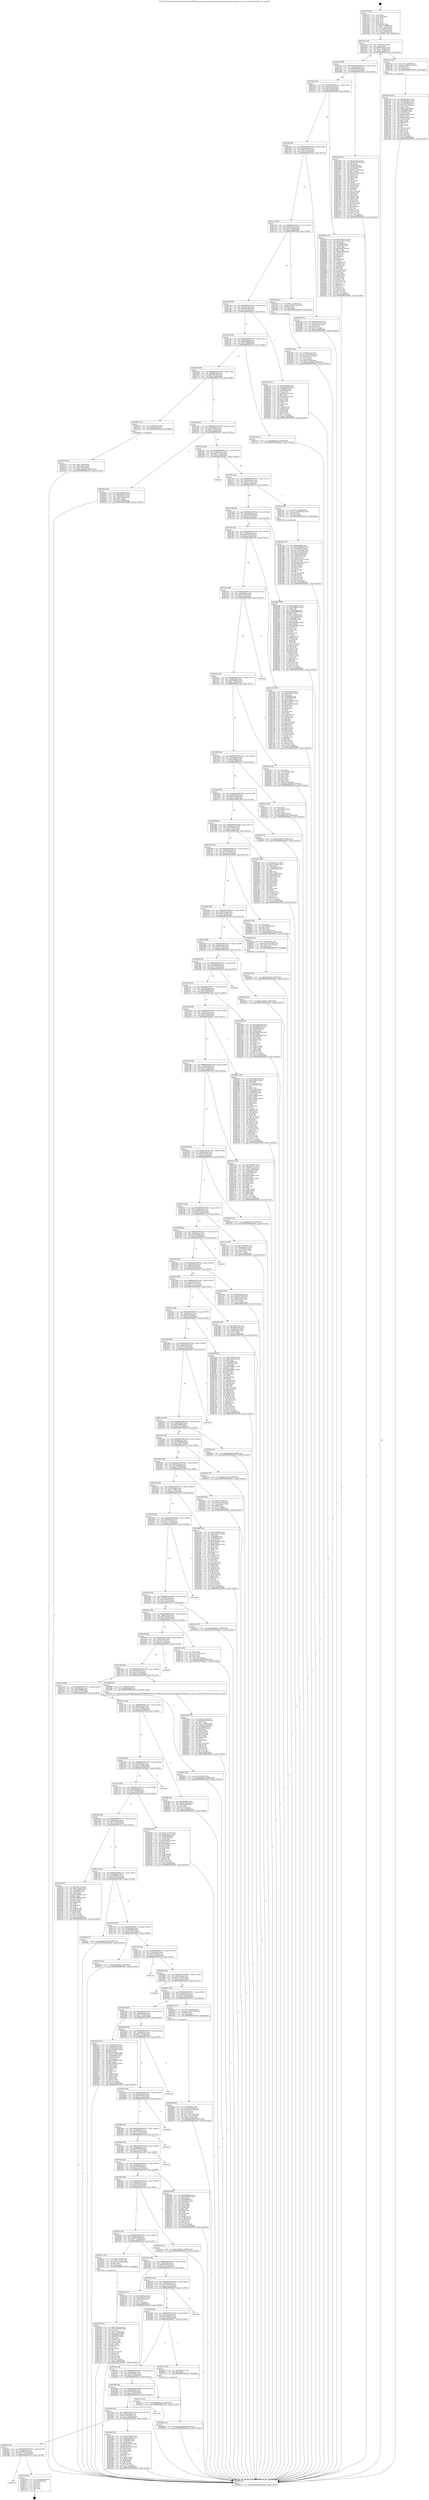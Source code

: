 digraph "0x401270" {
  label = "0x401270 (/mnt/c/Users/mathe/Desktop/tcc/POCII/binaries/extr_linuxdriversnetwirelessinteliwlegacycommon.h_il_get_hw_mode_Final-ollvm.out::main(0))"
  labelloc = "t"
  node[shape=record]

  Entry [label="",width=0.3,height=0.3,shape=circle,fillcolor=black,style=filled]
  "0x4012a0" [label="{
     0x4012a0 [32]\l
     | [instrs]\l
     &nbsp;&nbsp;0x4012a0 \<+6\>: mov -0x90(%rbp),%eax\l
     &nbsp;&nbsp;0x4012a6 \<+2\>: mov %eax,%ecx\l
     &nbsp;&nbsp;0x4012a8 \<+6\>: sub $0x8410b536,%ecx\l
     &nbsp;&nbsp;0x4012ae \<+6\>: mov %eax,-0x94(%rbp)\l
     &nbsp;&nbsp;0x4012b4 \<+6\>: mov %ecx,-0x98(%rbp)\l
     &nbsp;&nbsp;0x4012ba \<+6\>: je 0000000000401e32 \<main+0xbc2\>\l
  }"]
  "0x401e32" [label="{
     0x401e32 [23]\l
     | [instrs]\l
     &nbsp;&nbsp;0x401e32 \<+7\>: movl $0x1,-0x68(%rbp)\l
     &nbsp;&nbsp;0x401e39 \<+4\>: movslq -0x68(%rbp),%rax\l
     &nbsp;&nbsp;0x401e3d \<+4\>: shl $0x3,%rax\l
     &nbsp;&nbsp;0x401e41 \<+3\>: mov %rax,%rdi\l
     &nbsp;&nbsp;0x401e44 \<+5\>: call 0000000000401050 \<malloc@plt\>\l
     | [calls]\l
     &nbsp;&nbsp;0x401050 \{1\} (unknown)\l
  }"]
  "0x4012c0" [label="{
     0x4012c0 [28]\l
     | [instrs]\l
     &nbsp;&nbsp;0x4012c0 \<+5\>: jmp 00000000004012c5 \<main+0x55\>\l
     &nbsp;&nbsp;0x4012c5 \<+6\>: mov -0x94(%rbp),%eax\l
     &nbsp;&nbsp;0x4012cb \<+5\>: sub $0x89d6a538,%eax\l
     &nbsp;&nbsp;0x4012d0 \<+6\>: mov %eax,-0x9c(%rbp)\l
     &nbsp;&nbsp;0x4012d6 \<+6\>: je 0000000000401d9f \<main+0xb2f\>\l
  }"]
  Exit [label="",width=0.3,height=0.3,shape=circle,fillcolor=black,style=filled,peripheries=2]
  "0x401d9f" [label="{
     0x401d9f [147]\l
     | [instrs]\l
     &nbsp;&nbsp;0x401d9f \<+5\>: mov $0x42a19cda,%eax\l
     &nbsp;&nbsp;0x401da4 \<+5\>: mov $0x8410b536,%ecx\l
     &nbsp;&nbsp;0x401da9 \<+2\>: mov $0x1,%dl\l
     &nbsp;&nbsp;0x401dab \<+7\>: mov 0x405068,%esi\l
     &nbsp;&nbsp;0x401db2 \<+7\>: mov 0x405054,%edi\l
     &nbsp;&nbsp;0x401db9 \<+3\>: mov %esi,%r8d\l
     &nbsp;&nbsp;0x401dbc \<+7\>: add $0x7f13ee99,%r8d\l
     &nbsp;&nbsp;0x401dc3 \<+4\>: sub $0x1,%r8d\l
     &nbsp;&nbsp;0x401dc7 \<+7\>: sub $0x7f13ee99,%r8d\l
     &nbsp;&nbsp;0x401dce \<+4\>: imul %r8d,%esi\l
     &nbsp;&nbsp;0x401dd2 \<+3\>: and $0x1,%esi\l
     &nbsp;&nbsp;0x401dd5 \<+3\>: cmp $0x0,%esi\l
     &nbsp;&nbsp;0x401dd8 \<+4\>: sete %r9b\l
     &nbsp;&nbsp;0x401ddc \<+3\>: cmp $0xa,%edi\l
     &nbsp;&nbsp;0x401ddf \<+4\>: setl %r10b\l
     &nbsp;&nbsp;0x401de3 \<+3\>: mov %r9b,%r11b\l
     &nbsp;&nbsp;0x401de6 \<+4\>: xor $0xff,%r11b\l
     &nbsp;&nbsp;0x401dea \<+3\>: mov %r10b,%bl\l
     &nbsp;&nbsp;0x401ded \<+3\>: xor $0xff,%bl\l
     &nbsp;&nbsp;0x401df0 \<+3\>: xor $0x1,%dl\l
     &nbsp;&nbsp;0x401df3 \<+3\>: mov %r11b,%r14b\l
     &nbsp;&nbsp;0x401df6 \<+4\>: and $0xff,%r14b\l
     &nbsp;&nbsp;0x401dfa \<+3\>: and %dl,%r9b\l
     &nbsp;&nbsp;0x401dfd \<+3\>: mov %bl,%r15b\l
     &nbsp;&nbsp;0x401e00 \<+4\>: and $0xff,%r15b\l
     &nbsp;&nbsp;0x401e04 \<+3\>: and %dl,%r10b\l
     &nbsp;&nbsp;0x401e07 \<+3\>: or %r9b,%r14b\l
     &nbsp;&nbsp;0x401e0a \<+3\>: or %r10b,%r15b\l
     &nbsp;&nbsp;0x401e0d \<+3\>: xor %r15b,%r14b\l
     &nbsp;&nbsp;0x401e10 \<+3\>: or %bl,%r11b\l
     &nbsp;&nbsp;0x401e13 \<+4\>: xor $0xff,%r11b\l
     &nbsp;&nbsp;0x401e17 \<+3\>: or $0x1,%dl\l
     &nbsp;&nbsp;0x401e1a \<+3\>: and %dl,%r11b\l
     &nbsp;&nbsp;0x401e1d \<+3\>: or %r11b,%r14b\l
     &nbsp;&nbsp;0x401e20 \<+4\>: test $0x1,%r14b\l
     &nbsp;&nbsp;0x401e24 \<+3\>: cmovne %ecx,%eax\l
     &nbsp;&nbsp;0x401e27 \<+6\>: mov %eax,-0x90(%rbp)\l
     &nbsp;&nbsp;0x401e2d \<+5\>: jmp 0000000000402943 \<main+0x16d3\>\l
  }"]
  "0x4012dc" [label="{
     0x4012dc [28]\l
     | [instrs]\l
     &nbsp;&nbsp;0x4012dc \<+5\>: jmp 00000000004012e1 \<main+0x71\>\l
     &nbsp;&nbsp;0x4012e1 \<+6\>: mov -0x94(%rbp),%eax\l
     &nbsp;&nbsp;0x4012e7 \<+5\>: sub $0x8c0c95e8,%eax\l
     &nbsp;&nbsp;0x4012ec \<+6\>: mov %eax,-0xa0(%rbp)\l
     &nbsp;&nbsp;0x4012f2 \<+6\>: je 0000000000402059 \<main+0xde9\>\l
  }"]
  "0x4019dc" [label="{
     0x4019dc\l
  }", style=dashed]
  "0x402059" [label="{
     0x402059 [147]\l
     | [instrs]\l
     &nbsp;&nbsp;0x402059 \<+5\>: mov $0xd7965742,%eax\l
     &nbsp;&nbsp;0x40205e \<+5\>: mov $0xddc65a3a,%ecx\l
     &nbsp;&nbsp;0x402063 \<+2\>: mov $0x1,%dl\l
     &nbsp;&nbsp;0x402065 \<+7\>: mov 0x405068,%esi\l
     &nbsp;&nbsp;0x40206c \<+7\>: mov 0x405054,%edi\l
     &nbsp;&nbsp;0x402073 \<+3\>: mov %esi,%r8d\l
     &nbsp;&nbsp;0x402076 \<+7\>: add $0x9fe3fb7f,%r8d\l
     &nbsp;&nbsp;0x40207d \<+4\>: sub $0x1,%r8d\l
     &nbsp;&nbsp;0x402081 \<+7\>: sub $0x9fe3fb7f,%r8d\l
     &nbsp;&nbsp;0x402088 \<+4\>: imul %r8d,%esi\l
     &nbsp;&nbsp;0x40208c \<+3\>: and $0x1,%esi\l
     &nbsp;&nbsp;0x40208f \<+3\>: cmp $0x0,%esi\l
     &nbsp;&nbsp;0x402092 \<+4\>: sete %r9b\l
     &nbsp;&nbsp;0x402096 \<+3\>: cmp $0xa,%edi\l
     &nbsp;&nbsp;0x402099 \<+4\>: setl %r10b\l
     &nbsp;&nbsp;0x40209d \<+3\>: mov %r9b,%r11b\l
     &nbsp;&nbsp;0x4020a0 \<+4\>: xor $0xff,%r11b\l
     &nbsp;&nbsp;0x4020a4 \<+3\>: mov %r10b,%bl\l
     &nbsp;&nbsp;0x4020a7 \<+3\>: xor $0xff,%bl\l
     &nbsp;&nbsp;0x4020aa \<+3\>: xor $0x1,%dl\l
     &nbsp;&nbsp;0x4020ad \<+3\>: mov %r11b,%r14b\l
     &nbsp;&nbsp;0x4020b0 \<+4\>: and $0xff,%r14b\l
     &nbsp;&nbsp;0x4020b4 \<+3\>: and %dl,%r9b\l
     &nbsp;&nbsp;0x4020b7 \<+3\>: mov %bl,%r15b\l
     &nbsp;&nbsp;0x4020ba \<+4\>: and $0xff,%r15b\l
     &nbsp;&nbsp;0x4020be \<+3\>: and %dl,%r10b\l
     &nbsp;&nbsp;0x4020c1 \<+3\>: or %r9b,%r14b\l
     &nbsp;&nbsp;0x4020c4 \<+3\>: or %r10b,%r15b\l
     &nbsp;&nbsp;0x4020c7 \<+3\>: xor %r15b,%r14b\l
     &nbsp;&nbsp;0x4020ca \<+3\>: or %bl,%r11b\l
     &nbsp;&nbsp;0x4020cd \<+4\>: xor $0xff,%r11b\l
     &nbsp;&nbsp;0x4020d1 \<+3\>: or $0x1,%dl\l
     &nbsp;&nbsp;0x4020d4 \<+3\>: and %dl,%r11b\l
     &nbsp;&nbsp;0x4020d7 \<+3\>: or %r11b,%r14b\l
     &nbsp;&nbsp;0x4020da \<+4\>: test $0x1,%r14b\l
     &nbsp;&nbsp;0x4020de \<+3\>: cmovne %ecx,%eax\l
     &nbsp;&nbsp;0x4020e1 \<+6\>: mov %eax,-0x90(%rbp)\l
     &nbsp;&nbsp;0x4020e7 \<+5\>: jmp 0000000000402943 \<main+0x16d3\>\l
  }"]
  "0x4012f8" [label="{
     0x4012f8 [28]\l
     | [instrs]\l
     &nbsp;&nbsp;0x4012f8 \<+5\>: jmp 00000000004012fd \<main+0x8d\>\l
     &nbsp;&nbsp;0x4012fd \<+6\>: mov -0x94(%rbp),%eax\l
     &nbsp;&nbsp;0x401303 \<+5\>: sub $0x8fa1702e,%eax\l
     &nbsp;&nbsp;0x401308 \<+6\>: mov %eax,-0xa4(%rbp)\l
     &nbsp;&nbsp;0x40130e \<+6\>: je 00000000004019e6 \<main+0x776\>\l
  }"]
  "0x4027bf" [label="{
     0x4027bf [19]\l
     | [instrs]\l
     &nbsp;&nbsp;0x4027bf \<+3\>: mov -0x24(%rbp),%eax\l
     &nbsp;&nbsp;0x4027c2 \<+7\>: add $0x180,%rsp\l
     &nbsp;&nbsp;0x4027c9 \<+1\>: pop %rbx\l
     &nbsp;&nbsp;0x4027ca \<+2\>: pop %r12\l
     &nbsp;&nbsp;0x4027cc \<+2\>: pop %r14\l
     &nbsp;&nbsp;0x4027ce \<+2\>: pop %r15\l
     &nbsp;&nbsp;0x4027d0 \<+1\>: pop %rbp\l
     &nbsp;&nbsp;0x4027d1 \<+1\>: ret\l
  }"]
  "0x4019e6" [label="{
     0x4019e6 [30]\l
     | [instrs]\l
     &nbsp;&nbsp;0x4019e6 \<+5\>: mov $0x9c9d7e40,%eax\l
     &nbsp;&nbsp;0x4019eb \<+5\>: mov $0x475e0c1b,%ecx\l
     &nbsp;&nbsp;0x4019f0 \<+3\>: mov -0x30(%rbp),%edx\l
     &nbsp;&nbsp;0x4019f3 \<+3\>: cmp $0x2,%edx\l
     &nbsp;&nbsp;0x4019f6 \<+3\>: cmovne %ecx,%eax\l
     &nbsp;&nbsp;0x4019f9 \<+6\>: mov %eax,-0x90(%rbp)\l
     &nbsp;&nbsp;0x4019ff \<+5\>: jmp 0000000000402943 \<main+0x16d3\>\l
  }"]
  "0x401314" [label="{
     0x401314 [28]\l
     | [instrs]\l
     &nbsp;&nbsp;0x401314 \<+5\>: jmp 0000000000401319 \<main+0xa9\>\l
     &nbsp;&nbsp;0x401319 \<+6\>: mov -0x94(%rbp),%eax\l
     &nbsp;&nbsp;0x40131f \<+5\>: sub $0x9a2142e8,%eax\l
     &nbsp;&nbsp;0x401324 \<+6\>: mov %eax,-0xa8(%rbp)\l
     &nbsp;&nbsp;0x40132a \<+6\>: je 0000000000401ef0 \<main+0xc80\>\l
  }"]
  "0x402943" [label="{
     0x402943 [5]\l
     | [instrs]\l
     &nbsp;&nbsp;0x402943 \<+5\>: jmp 00000000004012a0 \<main+0x30\>\l
  }"]
  "0x401270" [label="{
     0x401270 [48]\l
     | [instrs]\l
     &nbsp;&nbsp;0x401270 \<+1\>: push %rbp\l
     &nbsp;&nbsp;0x401271 \<+3\>: mov %rsp,%rbp\l
     &nbsp;&nbsp;0x401274 \<+2\>: push %r15\l
     &nbsp;&nbsp;0x401276 \<+2\>: push %r14\l
     &nbsp;&nbsp;0x401278 \<+2\>: push %r12\l
     &nbsp;&nbsp;0x40127a \<+1\>: push %rbx\l
     &nbsp;&nbsp;0x40127b \<+7\>: sub $0x180,%rsp\l
     &nbsp;&nbsp;0x401282 \<+7\>: movl $0x0,-0x34(%rbp)\l
     &nbsp;&nbsp;0x401289 \<+3\>: mov %edi,-0x38(%rbp)\l
     &nbsp;&nbsp;0x40128c \<+4\>: mov %rsi,-0x40(%rbp)\l
     &nbsp;&nbsp;0x401290 \<+3\>: mov -0x38(%rbp),%edi\l
     &nbsp;&nbsp;0x401293 \<+3\>: mov %edi,-0x30(%rbp)\l
     &nbsp;&nbsp;0x401296 \<+10\>: movl $0x8fa1702e,-0x90(%rbp)\l
  }"]
  "0x402683" [label="{
     0x402683 [15]\l
     | [instrs]\l
     &nbsp;&nbsp;0x402683 \<+10\>: movl $0x2d9e885f,-0x90(%rbp)\l
     &nbsp;&nbsp;0x40268d \<+5\>: jmp 0000000000402943 \<main+0x16d3\>\l
  }"]
  "0x401ef0" [label="{
     0x401ef0 [23]\l
     | [instrs]\l
     &nbsp;&nbsp;0x401ef0 \<+7\>: movl $0x1,-0x70(%rbp)\l
     &nbsp;&nbsp;0x401ef7 \<+4\>: movslq -0x70(%rbp),%rax\l
     &nbsp;&nbsp;0x401efb \<+4\>: shl $0x3,%rax\l
     &nbsp;&nbsp;0x401eff \<+3\>: mov %rax,%rdi\l
     &nbsp;&nbsp;0x401f02 \<+5\>: call 0000000000401050 \<malloc@plt\>\l
     | [calls]\l
     &nbsp;&nbsp;0x401050 \{1\} (unknown)\l
  }"]
  "0x401330" [label="{
     0x401330 [28]\l
     | [instrs]\l
     &nbsp;&nbsp;0x401330 \<+5\>: jmp 0000000000401335 \<main+0xc5\>\l
     &nbsp;&nbsp;0x401335 \<+6\>: mov -0x94(%rbp),%eax\l
     &nbsp;&nbsp;0x40133b \<+5\>: sub $0x9a4dc2fd,%eax\l
     &nbsp;&nbsp;0x401340 \<+6\>: mov %eax,-0xac(%rbp)\l
     &nbsp;&nbsp;0x401346 \<+6\>: je 000000000040221e \<main+0xfae\>\l
  }"]
  "0x402646" [label="{
     0x402646 [15]\l
     | [instrs]\l
     &nbsp;&nbsp;0x402646 \<+10\>: movl $0xc5b7e9cf,-0x90(%rbp)\l
     &nbsp;&nbsp;0x402650 \<+5\>: jmp 0000000000402943 \<main+0x16d3\>\l
  }"]
  "0x40221e" [label="{
     0x40221e [91]\l
     | [instrs]\l
     &nbsp;&nbsp;0x40221e \<+5\>: mov $0xaf0c0f09,%eax\l
     &nbsp;&nbsp;0x402223 \<+5\>: mov $0x45335044,%ecx\l
     &nbsp;&nbsp;0x402228 \<+7\>: mov 0x405068,%edx\l
     &nbsp;&nbsp;0x40222f \<+7\>: mov 0x405054,%esi\l
     &nbsp;&nbsp;0x402236 \<+2\>: mov %edx,%edi\l
     &nbsp;&nbsp;0x402238 \<+6\>: sub $0xd7fae1ae,%edi\l
     &nbsp;&nbsp;0x40223e \<+3\>: sub $0x1,%edi\l
     &nbsp;&nbsp;0x402241 \<+6\>: add $0xd7fae1ae,%edi\l
     &nbsp;&nbsp;0x402247 \<+3\>: imul %edi,%edx\l
     &nbsp;&nbsp;0x40224a \<+3\>: and $0x1,%edx\l
     &nbsp;&nbsp;0x40224d \<+3\>: cmp $0x0,%edx\l
     &nbsp;&nbsp;0x402250 \<+4\>: sete %r8b\l
     &nbsp;&nbsp;0x402254 \<+3\>: cmp $0xa,%esi\l
     &nbsp;&nbsp;0x402257 \<+4\>: setl %r9b\l
     &nbsp;&nbsp;0x40225b \<+3\>: mov %r8b,%r10b\l
     &nbsp;&nbsp;0x40225e \<+3\>: and %r9b,%r10b\l
     &nbsp;&nbsp;0x402261 \<+3\>: xor %r9b,%r8b\l
     &nbsp;&nbsp;0x402264 \<+3\>: or %r8b,%r10b\l
     &nbsp;&nbsp;0x402267 \<+4\>: test $0x1,%r10b\l
     &nbsp;&nbsp;0x40226b \<+3\>: cmovne %ecx,%eax\l
     &nbsp;&nbsp;0x40226e \<+6\>: mov %eax,-0x90(%rbp)\l
     &nbsp;&nbsp;0x402274 \<+5\>: jmp 0000000000402943 \<main+0x16d3\>\l
  }"]
  "0x40134c" [label="{
     0x40134c [28]\l
     | [instrs]\l
     &nbsp;&nbsp;0x40134c \<+5\>: jmp 0000000000401351 \<main+0xe1\>\l
     &nbsp;&nbsp;0x401351 \<+6\>: mov -0x94(%rbp),%eax\l
     &nbsp;&nbsp;0x401357 \<+5\>: sub $0x9a7b80db,%eax\l
     &nbsp;&nbsp;0x40135c \<+6\>: mov %eax,-0xb0(%rbp)\l
     &nbsp;&nbsp;0x401362 \<+6\>: je 0000000000401c24 \<main+0x9b4\>\l
  }"]
  "0x402594" [label="{
     0x402594 [107]\l
     | [instrs]\l
     &nbsp;&nbsp;0x402594 \<+5\>: mov $0x1c1ec10e,%esi\l
     &nbsp;&nbsp;0x402599 \<+5\>: mov $0xbe409129,%ecx\l
     &nbsp;&nbsp;0x40259e \<+2\>: xor %edx,%edx\l
     &nbsp;&nbsp;0x4025a0 \<+7\>: mov %rax,-0x88(%rbp)\l
     &nbsp;&nbsp;0x4025a7 \<+10\>: movl $0x0,-0x8c(%rbp)\l
     &nbsp;&nbsp;0x4025b1 \<+8\>: mov 0x405068,%r8d\l
     &nbsp;&nbsp;0x4025b9 \<+8\>: mov 0x405054,%r9d\l
     &nbsp;&nbsp;0x4025c1 \<+3\>: sub $0x1,%edx\l
     &nbsp;&nbsp;0x4025c4 \<+3\>: mov %r8d,%r10d\l
     &nbsp;&nbsp;0x4025c7 \<+3\>: add %edx,%r10d\l
     &nbsp;&nbsp;0x4025ca \<+4\>: imul %r10d,%r8d\l
     &nbsp;&nbsp;0x4025ce \<+4\>: and $0x1,%r8d\l
     &nbsp;&nbsp;0x4025d2 \<+4\>: cmp $0x0,%r8d\l
     &nbsp;&nbsp;0x4025d6 \<+4\>: sete %r11b\l
     &nbsp;&nbsp;0x4025da \<+4\>: cmp $0xa,%r9d\l
     &nbsp;&nbsp;0x4025de \<+3\>: setl %bl\l
     &nbsp;&nbsp;0x4025e1 \<+3\>: mov %r11b,%r14b\l
     &nbsp;&nbsp;0x4025e4 \<+3\>: and %bl,%r14b\l
     &nbsp;&nbsp;0x4025e7 \<+3\>: xor %bl,%r11b\l
     &nbsp;&nbsp;0x4025ea \<+3\>: or %r11b,%r14b\l
     &nbsp;&nbsp;0x4025ed \<+4\>: test $0x1,%r14b\l
     &nbsp;&nbsp;0x4025f1 \<+3\>: cmovne %ecx,%esi\l
     &nbsp;&nbsp;0x4025f4 \<+6\>: mov %esi,-0x90(%rbp)\l
     &nbsp;&nbsp;0x4025fa \<+5\>: jmp 0000000000402943 \<main+0x16d3\>\l
  }"]
  "0x401c24" [label="{
     0x401c24 [15]\l
     | [instrs]\l
     &nbsp;&nbsp;0x401c24 \<+10\>: movl $0xe883d19c,-0x90(%rbp)\l
     &nbsp;&nbsp;0x401c2e \<+5\>: jmp 0000000000402943 \<main+0x16d3\>\l
  }"]
  "0x401368" [label="{
     0x401368 [28]\l
     | [instrs]\l
     &nbsp;&nbsp;0x401368 \<+5\>: jmp 000000000040136d \<main+0xfd\>\l
     &nbsp;&nbsp;0x40136d \<+6\>: mov -0x94(%rbp),%eax\l
     &nbsp;&nbsp;0x401373 \<+5\>: sub $0x9c9d7e40,%eax\l
     &nbsp;&nbsp;0x401378 \<+6\>: mov %eax,-0xb4(%rbp)\l
     &nbsp;&nbsp;0x40137e \<+6\>: je 0000000000401b03 \<main+0x893\>\l
  }"]
  "0x402029" [label="{
     0x402029 [48]\l
     | [instrs]\l
     &nbsp;&nbsp;0x402029 \<+4\>: mov -0x58(%rbp),%rdi\l
     &nbsp;&nbsp;0x40202d \<+4\>: movslq -0x5c(%rbp),%rcx\l
     &nbsp;&nbsp;0x402031 \<+4\>: mov (%rdi,%rcx,8),%rcx\l
     &nbsp;&nbsp;0x402035 \<+3\>: mov (%rcx),%rcx\l
     &nbsp;&nbsp;0x402038 \<+3\>: mov (%rcx),%rcx\l
     &nbsp;&nbsp;0x40203b \<+4\>: movslq -0x74(%rbp),%rdi\l
     &nbsp;&nbsp;0x40203f \<+4\>: mov %rax,(%rcx,%rdi,8)\l
     &nbsp;&nbsp;0x402043 \<+7\>: movl $0x0,-0x7c(%rbp)\l
     &nbsp;&nbsp;0x40204a \<+10\>: movl $0x8c0c95e8,-0x90(%rbp)\l
     &nbsp;&nbsp;0x402054 \<+5\>: jmp 0000000000402943 \<main+0x16d3\>\l
  }"]
  "0x401b03" [label="{
     0x401b03 [13]\l
     | [instrs]\l
     &nbsp;&nbsp;0x401b03 \<+4\>: mov -0x40(%rbp),%rax\l
     &nbsp;&nbsp;0x401b07 \<+4\>: mov 0x8(%rax),%rdi\l
     &nbsp;&nbsp;0x401b0b \<+5\>: call 0000000000401060 \<atoi@plt\>\l
     | [calls]\l
     &nbsp;&nbsp;0x401060 \{1\} (unknown)\l
  }"]
  "0x401384" [label="{
     0x401384 [28]\l
     | [instrs]\l
     &nbsp;&nbsp;0x401384 \<+5\>: jmp 0000000000401389 \<main+0x119\>\l
     &nbsp;&nbsp;0x401389 \<+6\>: mov -0x94(%rbp),%eax\l
     &nbsp;&nbsp;0x40138f \<+5\>: sub $0x9e12df7d,%eax\l
     &nbsp;&nbsp;0x401394 \<+6\>: mov %eax,-0xb8(%rbp)\l
     &nbsp;&nbsp;0x40139a \<+6\>: je 000000000040260e \<main+0x139e\>\l
  }"]
  "0x401b10" [label="{
     0x401b10 [24]\l
     | [instrs]\l
     &nbsp;&nbsp;0x401b10 \<+3\>: mov %eax,-0x44(%rbp)\l
     &nbsp;&nbsp;0x401b13 \<+3\>: mov -0x44(%rbp),%eax\l
     &nbsp;&nbsp;0x401b16 \<+3\>: mov %eax,-0x2c(%rbp)\l
     &nbsp;&nbsp;0x401b19 \<+10\>: movl $0x1a4a6306,-0x90(%rbp)\l
     &nbsp;&nbsp;0x401b23 \<+5\>: jmp 0000000000402943 \<main+0x16d3\>\l
  }"]
  "0x401f07" [label="{
     0x401f07 [40]\l
     | [instrs]\l
     &nbsp;&nbsp;0x401f07 \<+4\>: mov -0x58(%rbp),%rdi\l
     &nbsp;&nbsp;0x401f0b \<+4\>: movslq -0x5c(%rbp),%rcx\l
     &nbsp;&nbsp;0x401f0f \<+4\>: mov (%rdi,%rcx,8),%rcx\l
     &nbsp;&nbsp;0x401f13 \<+3\>: mov (%rcx),%rcx\l
     &nbsp;&nbsp;0x401f16 \<+3\>: mov %rax,(%rcx)\l
     &nbsp;&nbsp;0x401f19 \<+7\>: movl $0x0,-0x74(%rbp)\l
     &nbsp;&nbsp;0x401f20 \<+10\>: movl $0x34a64db8,-0x90(%rbp)\l
     &nbsp;&nbsp;0x401f2a \<+5\>: jmp 0000000000402943 \<main+0x16d3\>\l
  }"]
  "0x40260e" [label="{
     0x40260e [33]\l
     | [instrs]\l
     &nbsp;&nbsp;0x40260e \<+5\>: mov $0x6cdd8e61,%eax\l
     &nbsp;&nbsp;0x402613 \<+5\>: mov $0xc9ce4706,%ecx\l
     &nbsp;&nbsp;0x402618 \<+6\>: mov -0x8c(%rbp),%edx\l
     &nbsp;&nbsp;0x40261e \<+3\>: cmp -0x4c(%rbp),%edx\l
     &nbsp;&nbsp;0x402621 \<+3\>: cmovl %ecx,%eax\l
     &nbsp;&nbsp;0x402624 \<+6\>: mov %eax,-0x90(%rbp)\l
     &nbsp;&nbsp;0x40262a \<+5\>: jmp 0000000000402943 \<main+0x16d3\>\l
  }"]
  "0x4013a0" [label="{
     0x4013a0 [28]\l
     | [instrs]\l
     &nbsp;&nbsp;0x4013a0 \<+5\>: jmp 00000000004013a5 \<main+0x135\>\l
     &nbsp;&nbsp;0x4013a5 \<+6\>: mov -0x94(%rbp),%eax\l
     &nbsp;&nbsp;0x4013ab \<+5\>: sub $0xa277c1b3,%eax\l
     &nbsp;&nbsp;0x4013b0 \<+6\>: mov %eax,-0xbc(%rbp)\l
     &nbsp;&nbsp;0x4013b6 \<+6\>: je 00000000004026a1 \<main+0x1431\>\l
  }"]
  "0x401e49" [label="{
     0x401e49 [122]\l
     | [instrs]\l
     &nbsp;&nbsp;0x401e49 \<+5\>: mov $0x42a19cda,%ecx\l
     &nbsp;&nbsp;0x401e4e \<+5\>: mov $0x70df3d2c,%edx\l
     &nbsp;&nbsp;0x401e53 \<+4\>: mov -0x58(%rbp),%rdi\l
     &nbsp;&nbsp;0x401e57 \<+4\>: movslq -0x5c(%rbp),%rsi\l
     &nbsp;&nbsp;0x401e5b \<+4\>: mov (%rdi,%rsi,8),%rsi\l
     &nbsp;&nbsp;0x401e5f \<+3\>: mov %rax,(%rsi)\l
     &nbsp;&nbsp;0x401e62 \<+7\>: movl $0x0,-0x6c(%rbp)\l
     &nbsp;&nbsp;0x401e69 \<+8\>: mov 0x405068,%r8d\l
     &nbsp;&nbsp;0x401e71 \<+8\>: mov 0x405054,%r9d\l
     &nbsp;&nbsp;0x401e79 \<+3\>: mov %r8d,%r10d\l
     &nbsp;&nbsp;0x401e7c \<+7\>: add $0x4fec05e0,%r10d\l
     &nbsp;&nbsp;0x401e83 \<+4\>: sub $0x1,%r10d\l
     &nbsp;&nbsp;0x401e87 \<+7\>: sub $0x4fec05e0,%r10d\l
     &nbsp;&nbsp;0x401e8e \<+4\>: imul %r10d,%r8d\l
     &nbsp;&nbsp;0x401e92 \<+4\>: and $0x1,%r8d\l
     &nbsp;&nbsp;0x401e96 \<+4\>: cmp $0x0,%r8d\l
     &nbsp;&nbsp;0x401e9a \<+4\>: sete %r11b\l
     &nbsp;&nbsp;0x401e9e \<+4\>: cmp $0xa,%r9d\l
     &nbsp;&nbsp;0x401ea2 \<+3\>: setl %bl\l
     &nbsp;&nbsp;0x401ea5 \<+3\>: mov %r11b,%r14b\l
     &nbsp;&nbsp;0x401ea8 \<+3\>: and %bl,%r14b\l
     &nbsp;&nbsp;0x401eab \<+3\>: xor %bl,%r11b\l
     &nbsp;&nbsp;0x401eae \<+3\>: or %r11b,%r14b\l
     &nbsp;&nbsp;0x401eb1 \<+4\>: test $0x1,%r14b\l
     &nbsp;&nbsp;0x401eb5 \<+3\>: cmovne %edx,%ecx\l
     &nbsp;&nbsp;0x401eb8 \<+6\>: mov %ecx,-0x90(%rbp)\l
     &nbsp;&nbsp;0x401ebe \<+5\>: jmp 0000000000402943 \<main+0x16d3\>\l
  }"]
  "0x4026a1" [label="{
     0x4026a1\l
  }", style=dashed]
  "0x4013bc" [label="{
     0x4013bc [28]\l
     | [instrs]\l
     &nbsp;&nbsp;0x4013bc \<+5\>: jmp 00000000004013c1 \<main+0x151\>\l
     &nbsp;&nbsp;0x4013c1 \<+6\>: mov -0x94(%rbp),%eax\l
     &nbsp;&nbsp;0x4013c7 \<+5\>: sub $0xa2f57ed7,%eax\l
     &nbsp;&nbsp;0x4013cc \<+6\>: mov %eax,-0xc0(%rbp)\l
     &nbsp;&nbsp;0x4013d2 \<+6\>: je 0000000000401ce4 \<main+0xa74\>\l
  }"]
  "0x401cfb" [label="{
     0x401cfb [119]\l
     | [instrs]\l
     &nbsp;&nbsp;0x401cfb \<+5\>: mov $0xee6af6ae,%ecx\l
     &nbsp;&nbsp;0x401d00 \<+5\>: mov $0x105898a6,%edx\l
     &nbsp;&nbsp;0x401d05 \<+4\>: mov -0x58(%rbp),%rdi\l
     &nbsp;&nbsp;0x401d09 \<+4\>: movslq -0x5c(%rbp),%rsi\l
     &nbsp;&nbsp;0x401d0d \<+4\>: mov %rax,(%rdi,%rsi,8)\l
     &nbsp;&nbsp;0x401d11 \<+7\>: movl $0x0,-0x64(%rbp)\l
     &nbsp;&nbsp;0x401d18 \<+8\>: mov 0x405068,%r8d\l
     &nbsp;&nbsp;0x401d20 \<+8\>: mov 0x405054,%r9d\l
     &nbsp;&nbsp;0x401d28 \<+3\>: mov %r8d,%r10d\l
     &nbsp;&nbsp;0x401d2b \<+7\>: sub $0xe3c214c9,%r10d\l
     &nbsp;&nbsp;0x401d32 \<+4\>: sub $0x1,%r10d\l
     &nbsp;&nbsp;0x401d36 \<+7\>: add $0xe3c214c9,%r10d\l
     &nbsp;&nbsp;0x401d3d \<+4\>: imul %r10d,%r8d\l
     &nbsp;&nbsp;0x401d41 \<+4\>: and $0x1,%r8d\l
     &nbsp;&nbsp;0x401d45 \<+4\>: cmp $0x0,%r8d\l
     &nbsp;&nbsp;0x401d49 \<+4\>: sete %r11b\l
     &nbsp;&nbsp;0x401d4d \<+4\>: cmp $0xa,%r9d\l
     &nbsp;&nbsp;0x401d51 \<+3\>: setl %bl\l
     &nbsp;&nbsp;0x401d54 \<+3\>: mov %r11b,%r14b\l
     &nbsp;&nbsp;0x401d57 \<+3\>: and %bl,%r14b\l
     &nbsp;&nbsp;0x401d5a \<+3\>: xor %bl,%r11b\l
     &nbsp;&nbsp;0x401d5d \<+3\>: or %r11b,%r14b\l
     &nbsp;&nbsp;0x401d60 \<+4\>: test $0x1,%r14b\l
     &nbsp;&nbsp;0x401d64 \<+3\>: cmovne %edx,%ecx\l
     &nbsp;&nbsp;0x401d67 \<+6\>: mov %ecx,-0x90(%rbp)\l
     &nbsp;&nbsp;0x401d6d \<+5\>: jmp 0000000000402943 \<main+0x16d3\>\l
  }"]
  "0x401ce4" [label="{
     0x401ce4 [23]\l
     | [instrs]\l
     &nbsp;&nbsp;0x401ce4 \<+7\>: movl $0x1,-0x60(%rbp)\l
     &nbsp;&nbsp;0x401ceb \<+4\>: movslq -0x60(%rbp),%rax\l
     &nbsp;&nbsp;0x401cef \<+4\>: shl $0x3,%rax\l
     &nbsp;&nbsp;0x401cf3 \<+3\>: mov %rax,%rdi\l
     &nbsp;&nbsp;0x401cf6 \<+5\>: call 0000000000401050 \<malloc@plt\>\l
     | [calls]\l
     &nbsp;&nbsp;0x401050 \{1\} (unknown)\l
  }"]
  "0x4013d8" [label="{
     0x4013d8 [28]\l
     | [instrs]\l
     &nbsp;&nbsp;0x4013d8 \<+5\>: jmp 00000000004013dd \<main+0x16d\>\l
     &nbsp;&nbsp;0x4013dd \<+6\>: mov -0x94(%rbp),%eax\l
     &nbsp;&nbsp;0x4013e3 \<+5\>: sub $0xab06767b,%eax\l
     &nbsp;&nbsp;0x4013e8 \<+6\>: mov %eax,-0xc4(%rbp)\l
     &nbsp;&nbsp;0x4013ee \<+6\>: je 000000000040244b \<main+0x11db\>\l
  }"]
  "0x401bbf" [label="{
     0x401bbf [101]\l
     | [instrs]\l
     &nbsp;&nbsp;0x401bbf \<+5\>: mov $0x47c8b1ba,%ecx\l
     &nbsp;&nbsp;0x401bc4 \<+5\>: mov $0x9a7b80db,%edx\l
     &nbsp;&nbsp;0x401bc9 \<+2\>: xor %esi,%esi\l
     &nbsp;&nbsp;0x401bcb \<+4\>: mov %rax,-0x58(%rbp)\l
     &nbsp;&nbsp;0x401bcf \<+7\>: movl $0x0,-0x5c(%rbp)\l
     &nbsp;&nbsp;0x401bd6 \<+8\>: mov 0x405068,%r8d\l
     &nbsp;&nbsp;0x401bde \<+8\>: mov 0x405054,%r9d\l
     &nbsp;&nbsp;0x401be6 \<+3\>: sub $0x1,%esi\l
     &nbsp;&nbsp;0x401be9 \<+3\>: mov %r8d,%r10d\l
     &nbsp;&nbsp;0x401bec \<+3\>: add %esi,%r10d\l
     &nbsp;&nbsp;0x401bef \<+4\>: imul %r10d,%r8d\l
     &nbsp;&nbsp;0x401bf3 \<+4\>: and $0x1,%r8d\l
     &nbsp;&nbsp;0x401bf7 \<+4\>: cmp $0x0,%r8d\l
     &nbsp;&nbsp;0x401bfb \<+4\>: sete %r11b\l
     &nbsp;&nbsp;0x401bff \<+4\>: cmp $0xa,%r9d\l
     &nbsp;&nbsp;0x401c03 \<+3\>: setl %bl\l
     &nbsp;&nbsp;0x401c06 \<+3\>: mov %r11b,%r14b\l
     &nbsp;&nbsp;0x401c09 \<+3\>: and %bl,%r14b\l
     &nbsp;&nbsp;0x401c0c \<+3\>: xor %bl,%r11b\l
     &nbsp;&nbsp;0x401c0f \<+3\>: or %r11b,%r14b\l
     &nbsp;&nbsp;0x401c12 \<+4\>: test $0x1,%r14b\l
     &nbsp;&nbsp;0x401c16 \<+3\>: cmovne %edx,%ecx\l
     &nbsp;&nbsp;0x401c19 \<+6\>: mov %ecx,-0x90(%rbp)\l
     &nbsp;&nbsp;0x401c1f \<+5\>: jmp 0000000000402943 \<main+0x16d3\>\l
  }"]
  "0x40244b" [label="{
     0x40244b [168]\l
     | [instrs]\l
     &nbsp;&nbsp;0x40244b \<+5\>: mov $0x5c2d874c,%eax\l
     &nbsp;&nbsp;0x402450 \<+5\>: mov $0x396b067c,%ecx\l
     &nbsp;&nbsp;0x402455 \<+2\>: mov $0x1,%dl\l
     &nbsp;&nbsp;0x402457 \<+3\>: mov -0x64(%rbp),%esi\l
     &nbsp;&nbsp;0x40245a \<+6\>: add $0x23ddf058,%esi\l
     &nbsp;&nbsp;0x402460 \<+3\>: add $0x1,%esi\l
     &nbsp;&nbsp;0x402463 \<+6\>: sub $0x23ddf058,%esi\l
     &nbsp;&nbsp;0x402469 \<+3\>: mov %esi,-0x64(%rbp)\l
     &nbsp;&nbsp;0x40246c \<+7\>: mov 0x405068,%esi\l
     &nbsp;&nbsp;0x402473 \<+7\>: mov 0x405054,%edi\l
     &nbsp;&nbsp;0x40247a \<+3\>: mov %esi,%r8d\l
     &nbsp;&nbsp;0x40247d \<+7\>: add $0xbb02420b,%r8d\l
     &nbsp;&nbsp;0x402484 \<+4\>: sub $0x1,%r8d\l
     &nbsp;&nbsp;0x402488 \<+7\>: sub $0xbb02420b,%r8d\l
     &nbsp;&nbsp;0x40248f \<+4\>: imul %r8d,%esi\l
     &nbsp;&nbsp;0x402493 \<+3\>: and $0x1,%esi\l
     &nbsp;&nbsp;0x402496 \<+3\>: cmp $0x0,%esi\l
     &nbsp;&nbsp;0x402499 \<+4\>: sete %r9b\l
     &nbsp;&nbsp;0x40249d \<+3\>: cmp $0xa,%edi\l
     &nbsp;&nbsp;0x4024a0 \<+4\>: setl %r10b\l
     &nbsp;&nbsp;0x4024a4 \<+3\>: mov %r9b,%r11b\l
     &nbsp;&nbsp;0x4024a7 \<+4\>: xor $0xff,%r11b\l
     &nbsp;&nbsp;0x4024ab \<+3\>: mov %r10b,%bl\l
     &nbsp;&nbsp;0x4024ae \<+3\>: xor $0xff,%bl\l
     &nbsp;&nbsp;0x4024b1 \<+3\>: xor $0x0,%dl\l
     &nbsp;&nbsp;0x4024b4 \<+3\>: mov %r11b,%r14b\l
     &nbsp;&nbsp;0x4024b7 \<+4\>: and $0x0,%r14b\l
     &nbsp;&nbsp;0x4024bb \<+3\>: and %dl,%r9b\l
     &nbsp;&nbsp;0x4024be \<+3\>: mov %bl,%r15b\l
     &nbsp;&nbsp;0x4024c1 \<+4\>: and $0x0,%r15b\l
     &nbsp;&nbsp;0x4024c5 \<+3\>: and %dl,%r10b\l
     &nbsp;&nbsp;0x4024c8 \<+3\>: or %r9b,%r14b\l
     &nbsp;&nbsp;0x4024cb \<+3\>: or %r10b,%r15b\l
     &nbsp;&nbsp;0x4024ce \<+3\>: xor %r15b,%r14b\l
     &nbsp;&nbsp;0x4024d1 \<+3\>: or %bl,%r11b\l
     &nbsp;&nbsp;0x4024d4 \<+4\>: xor $0xff,%r11b\l
     &nbsp;&nbsp;0x4024d8 \<+3\>: or $0x0,%dl\l
     &nbsp;&nbsp;0x4024db \<+3\>: and %dl,%r11b\l
     &nbsp;&nbsp;0x4024de \<+3\>: or %r11b,%r14b\l
     &nbsp;&nbsp;0x4024e1 \<+4\>: test $0x1,%r14b\l
     &nbsp;&nbsp;0x4024e5 \<+3\>: cmovne %ecx,%eax\l
     &nbsp;&nbsp;0x4024e8 \<+6\>: mov %eax,-0x90(%rbp)\l
     &nbsp;&nbsp;0x4024ee \<+5\>: jmp 0000000000402943 \<main+0x16d3\>\l
  }"]
  "0x4013f4" [label="{
     0x4013f4 [28]\l
     | [instrs]\l
     &nbsp;&nbsp;0x4013f4 \<+5\>: jmp 00000000004013f9 \<main+0x189\>\l
     &nbsp;&nbsp;0x4013f9 \<+6\>: mov -0x94(%rbp),%eax\l
     &nbsp;&nbsp;0x4013ff \<+5\>: sub $0xaddd4139,%eax\l
     &nbsp;&nbsp;0x401404 \<+6\>: mov %eax,-0xc8(%rbp)\l
     &nbsp;&nbsp;0x40140a \<+6\>: je 0000000000401c51 \<main+0x9e1\>\l
  }"]
  "0x4019c0" [label="{
     0x4019c0 [28]\l
     | [instrs]\l
     &nbsp;&nbsp;0x4019c0 \<+5\>: jmp 00000000004019c5 \<main+0x755\>\l
     &nbsp;&nbsp;0x4019c5 \<+6\>: mov -0x94(%rbp),%eax\l
     &nbsp;&nbsp;0x4019cb \<+5\>: sub $0x7880156a,%eax\l
     &nbsp;&nbsp;0x4019d0 \<+6\>: mov %eax,-0x19c(%rbp)\l
     &nbsp;&nbsp;0x4019d6 \<+6\>: je 00000000004027bf \<main+0x154f\>\l
  }"]
  "0x401c51" [label="{
     0x401c51 [147]\l
     | [instrs]\l
     &nbsp;&nbsp;0x401c51 \<+5\>: mov $0xee6af6ae,%eax\l
     &nbsp;&nbsp;0x401c56 \<+5\>: mov $0xa2f57ed7,%ecx\l
     &nbsp;&nbsp;0x401c5b \<+2\>: mov $0x1,%dl\l
     &nbsp;&nbsp;0x401c5d \<+7\>: mov 0x405068,%esi\l
     &nbsp;&nbsp;0x401c64 \<+7\>: mov 0x405054,%edi\l
     &nbsp;&nbsp;0x401c6b \<+3\>: mov %esi,%r8d\l
     &nbsp;&nbsp;0x401c6e \<+7\>: add $0x3a6296bf,%r8d\l
     &nbsp;&nbsp;0x401c75 \<+4\>: sub $0x1,%r8d\l
     &nbsp;&nbsp;0x401c79 \<+7\>: sub $0x3a6296bf,%r8d\l
     &nbsp;&nbsp;0x401c80 \<+4\>: imul %r8d,%esi\l
     &nbsp;&nbsp;0x401c84 \<+3\>: and $0x1,%esi\l
     &nbsp;&nbsp;0x401c87 \<+3\>: cmp $0x0,%esi\l
     &nbsp;&nbsp;0x401c8a \<+4\>: sete %r9b\l
     &nbsp;&nbsp;0x401c8e \<+3\>: cmp $0xa,%edi\l
     &nbsp;&nbsp;0x401c91 \<+4\>: setl %r10b\l
     &nbsp;&nbsp;0x401c95 \<+3\>: mov %r9b,%r11b\l
     &nbsp;&nbsp;0x401c98 \<+4\>: xor $0xff,%r11b\l
     &nbsp;&nbsp;0x401c9c \<+3\>: mov %r10b,%bl\l
     &nbsp;&nbsp;0x401c9f \<+3\>: xor $0xff,%bl\l
     &nbsp;&nbsp;0x401ca2 \<+3\>: xor $0x0,%dl\l
     &nbsp;&nbsp;0x401ca5 \<+3\>: mov %r11b,%r14b\l
     &nbsp;&nbsp;0x401ca8 \<+4\>: and $0x0,%r14b\l
     &nbsp;&nbsp;0x401cac \<+3\>: and %dl,%r9b\l
     &nbsp;&nbsp;0x401caf \<+3\>: mov %bl,%r15b\l
     &nbsp;&nbsp;0x401cb2 \<+4\>: and $0x0,%r15b\l
     &nbsp;&nbsp;0x401cb6 \<+3\>: and %dl,%r10b\l
     &nbsp;&nbsp;0x401cb9 \<+3\>: or %r9b,%r14b\l
     &nbsp;&nbsp;0x401cbc \<+3\>: or %r10b,%r15b\l
     &nbsp;&nbsp;0x401cbf \<+3\>: xor %r15b,%r14b\l
     &nbsp;&nbsp;0x401cc2 \<+3\>: or %bl,%r11b\l
     &nbsp;&nbsp;0x401cc5 \<+4\>: xor $0xff,%r11b\l
     &nbsp;&nbsp;0x401cc9 \<+3\>: or $0x0,%dl\l
     &nbsp;&nbsp;0x401ccc \<+3\>: and %dl,%r11b\l
     &nbsp;&nbsp;0x401ccf \<+3\>: or %r11b,%r14b\l
     &nbsp;&nbsp;0x401cd2 \<+4\>: test $0x1,%r14b\l
     &nbsp;&nbsp;0x401cd6 \<+3\>: cmovne %ecx,%eax\l
     &nbsp;&nbsp;0x401cd9 \<+6\>: mov %eax,-0x90(%rbp)\l
     &nbsp;&nbsp;0x401cdf \<+5\>: jmp 0000000000402943 \<main+0x16d3\>\l
  }"]
  "0x401410" [label="{
     0x401410 [28]\l
     | [instrs]\l
     &nbsp;&nbsp;0x401410 \<+5\>: jmp 0000000000401415 \<main+0x1a5\>\l
     &nbsp;&nbsp;0x401415 \<+6\>: mov -0x94(%rbp),%eax\l
     &nbsp;&nbsp;0x40141b \<+5\>: sub $0xaf0c0f09,%eax\l
     &nbsp;&nbsp;0x401420 \<+6\>: mov %eax,-0xcc(%rbp)\l
     &nbsp;&nbsp;0x401426 \<+6\>: je 00000000004028b8 \<main+0x1648\>\l
  }"]
  "0x401b46" [label="{
     0x401b46 [91]\l
     | [instrs]\l
     &nbsp;&nbsp;0x401b46 \<+5\>: mov $0x47c8b1ba,%eax\l
     &nbsp;&nbsp;0x401b4b \<+5\>: mov $0x587ce482,%ecx\l
     &nbsp;&nbsp;0x401b50 \<+7\>: mov 0x405068,%edx\l
     &nbsp;&nbsp;0x401b57 \<+7\>: mov 0x405054,%esi\l
     &nbsp;&nbsp;0x401b5e \<+2\>: mov %edx,%edi\l
     &nbsp;&nbsp;0x401b60 \<+6\>: sub $0x45101349,%edi\l
     &nbsp;&nbsp;0x401b66 \<+3\>: sub $0x1,%edi\l
     &nbsp;&nbsp;0x401b69 \<+6\>: add $0x45101349,%edi\l
     &nbsp;&nbsp;0x401b6f \<+3\>: imul %edi,%edx\l
     &nbsp;&nbsp;0x401b72 \<+3\>: and $0x1,%edx\l
     &nbsp;&nbsp;0x401b75 \<+3\>: cmp $0x0,%edx\l
     &nbsp;&nbsp;0x401b78 \<+4\>: sete %r8b\l
     &nbsp;&nbsp;0x401b7c \<+3\>: cmp $0xa,%esi\l
     &nbsp;&nbsp;0x401b7f \<+4\>: setl %r9b\l
     &nbsp;&nbsp;0x401b83 \<+3\>: mov %r8b,%r10b\l
     &nbsp;&nbsp;0x401b86 \<+3\>: and %r9b,%r10b\l
     &nbsp;&nbsp;0x401b89 \<+3\>: xor %r9b,%r8b\l
     &nbsp;&nbsp;0x401b8c \<+3\>: or %r8b,%r10b\l
     &nbsp;&nbsp;0x401b8f \<+4\>: test $0x1,%r10b\l
     &nbsp;&nbsp;0x401b93 \<+3\>: cmovne %ecx,%eax\l
     &nbsp;&nbsp;0x401b96 \<+6\>: mov %eax,-0x90(%rbp)\l
     &nbsp;&nbsp;0x401b9c \<+5\>: jmp 0000000000402943 \<main+0x16d3\>\l
  }"]
  "0x4028b8" [label="{
     0x4028b8\l
  }", style=dashed]
  "0x40142c" [label="{
     0x40142c [28]\l
     | [instrs]\l
     &nbsp;&nbsp;0x40142c \<+5\>: jmp 0000000000401431 \<main+0x1c1\>\l
     &nbsp;&nbsp;0x401431 \<+6\>: mov -0x94(%rbp),%eax\l
     &nbsp;&nbsp;0x401437 \<+5\>: sub $0xb579b05a,%eax\l
     &nbsp;&nbsp;0x40143c \<+6\>: mov %eax,-0xd0(%rbp)\l
     &nbsp;&nbsp;0x401442 \<+6\>: je 00000000004021eb \<main+0xf7b\>\l
  }"]
  "0x4019a4" [label="{
     0x4019a4 [28]\l
     | [instrs]\l
     &nbsp;&nbsp;0x4019a4 \<+5\>: jmp 00000000004019a9 \<main+0x739\>\l
     &nbsp;&nbsp;0x4019a9 \<+6\>: mov -0x94(%rbp),%eax\l
     &nbsp;&nbsp;0x4019af \<+5\>: sub $0x75aa768f,%eax\l
     &nbsp;&nbsp;0x4019b4 \<+6\>: mov %eax,-0x198(%rbp)\l
     &nbsp;&nbsp;0x4019ba \<+6\>: je 0000000000401b46 \<main+0x8d6\>\l
  }"]
  "0x4021eb" [label="{
     0x4021eb [36]\l
     | [instrs]\l
     &nbsp;&nbsp;0x4021eb \<+2\>: xor %eax,%eax\l
     &nbsp;&nbsp;0x4021ed \<+3\>: mov -0x74(%rbp),%ecx\l
     &nbsp;&nbsp;0x4021f0 \<+2\>: mov %eax,%edx\l
     &nbsp;&nbsp;0x4021f2 \<+2\>: sub %ecx,%edx\l
     &nbsp;&nbsp;0x4021f4 \<+2\>: mov %eax,%ecx\l
     &nbsp;&nbsp;0x4021f6 \<+3\>: sub $0x1,%ecx\l
     &nbsp;&nbsp;0x4021f9 \<+2\>: add %ecx,%edx\l
     &nbsp;&nbsp;0x4021fb \<+2\>: sub %edx,%eax\l
     &nbsp;&nbsp;0x4021fd \<+3\>: mov %eax,-0x74(%rbp)\l
     &nbsp;&nbsp;0x402200 \<+10\>: movl $0x34a64db8,-0x90(%rbp)\l
     &nbsp;&nbsp;0x40220a \<+5\>: jmp 0000000000402943 \<main+0x16d3\>\l
  }"]
  "0x401448" [label="{
     0x401448 [28]\l
     | [instrs]\l
     &nbsp;&nbsp;0x401448 \<+5\>: jmp 000000000040144d \<main+0x1dd\>\l
     &nbsp;&nbsp;0x40144d \<+6\>: mov -0x94(%rbp),%eax\l
     &nbsp;&nbsp;0x401453 \<+5\>: sub $0xbc4fff92,%eax\l
     &nbsp;&nbsp;0x401458 \<+6\>: mov %eax,-0xd4(%rbp)\l
     &nbsp;&nbsp;0x40145e \<+6\>: je 0000000000402511 \<main+0x12a1\>\l
  }"]
  "0x4027d2" [label="{
     0x4027d2\l
  }", style=dashed]
  "0x402511" [label="{
     0x402511 [28]\l
     | [instrs]\l
     &nbsp;&nbsp;0x402511 \<+2\>: xor %eax,%eax\l
     &nbsp;&nbsp;0x402513 \<+3\>: mov -0x5c(%rbp),%ecx\l
     &nbsp;&nbsp;0x402516 \<+3\>: sub $0x1,%eax\l
     &nbsp;&nbsp;0x402519 \<+2\>: sub %eax,%ecx\l
     &nbsp;&nbsp;0x40251b \<+3\>: mov %ecx,-0x5c(%rbp)\l
     &nbsp;&nbsp;0x40251e \<+10\>: movl $0xe883d19c,-0x90(%rbp)\l
     &nbsp;&nbsp;0x402528 \<+5\>: jmp 0000000000402943 \<main+0x16d3\>\l
  }"]
  "0x401464" [label="{
     0x401464 [28]\l
     | [instrs]\l
     &nbsp;&nbsp;0x401464 \<+5\>: jmp 0000000000401469 \<main+0x1f9\>\l
     &nbsp;&nbsp;0x401469 \<+6\>: mov -0x94(%rbp),%eax\l
     &nbsp;&nbsp;0x40146f \<+5\>: sub $0xbe409129,%eax\l
     &nbsp;&nbsp;0x401474 \<+6\>: mov %eax,-0xd8(%rbp)\l
     &nbsp;&nbsp;0x40147a \<+6\>: je 00000000004025ff \<main+0x138f\>\l
  }"]
  "0x401988" [label="{
     0x401988 [28]\l
     | [instrs]\l
     &nbsp;&nbsp;0x401988 \<+5\>: jmp 000000000040198d \<main+0x71d\>\l
     &nbsp;&nbsp;0x40198d \<+6\>: mov -0x94(%rbp),%eax\l
     &nbsp;&nbsp;0x401993 \<+5\>: sub $0x7502dc26,%eax\l
     &nbsp;&nbsp;0x401998 \<+6\>: mov %eax,-0x194(%rbp)\l
     &nbsp;&nbsp;0x40199e \<+6\>: je 00000000004027d2 \<main+0x1562\>\l
  }"]
  "0x4025ff" [label="{
     0x4025ff [15]\l
     | [instrs]\l
     &nbsp;&nbsp;0x4025ff \<+10\>: movl $0x9e12df7d,-0x90(%rbp)\l
     &nbsp;&nbsp;0x402609 \<+5\>: jmp 0000000000402943 \<main+0x16d3\>\l
  }"]
  "0x401480" [label="{
     0x401480 [28]\l
     | [instrs]\l
     &nbsp;&nbsp;0x401480 \<+5\>: jmp 0000000000401485 \<main+0x215\>\l
     &nbsp;&nbsp;0x401485 \<+6\>: mov -0x94(%rbp),%eax\l
     &nbsp;&nbsp;0x40148b \<+5\>: sub $0xc37f3b07,%eax\l
     &nbsp;&nbsp;0x401490 \<+6\>: mov %eax,-0xdc(%rbp)\l
     &nbsp;&nbsp;0x401496 \<+6\>: je 0000000000401f8a \<main+0xd1a\>\l
  }"]
  "0x401ec3" [label="{
     0x401ec3 [15]\l
     | [instrs]\l
     &nbsp;&nbsp;0x401ec3 \<+10\>: movl $0xf8af3a52,-0x90(%rbp)\l
     &nbsp;&nbsp;0x401ecd \<+5\>: jmp 0000000000402943 \<main+0x16d3\>\l
  }"]
  "0x401f8a" [label="{
     0x401f8a [106]\l
     | [instrs]\l
     &nbsp;&nbsp;0x401f8a \<+5\>: mov $0x23bc77ca,%eax\l
     &nbsp;&nbsp;0x401f8f \<+5\>: mov $0x2e7d9b0a,%ecx\l
     &nbsp;&nbsp;0x401f94 \<+2\>: xor %edx,%edx\l
     &nbsp;&nbsp;0x401f96 \<+3\>: mov -0x74(%rbp),%esi\l
     &nbsp;&nbsp;0x401f99 \<+3\>: cmp -0x70(%rbp),%esi\l
     &nbsp;&nbsp;0x401f9c \<+4\>: setl %dil\l
     &nbsp;&nbsp;0x401fa0 \<+4\>: and $0x1,%dil\l
     &nbsp;&nbsp;0x401fa4 \<+4\>: mov %dil,-0x26(%rbp)\l
     &nbsp;&nbsp;0x401fa8 \<+7\>: mov 0x405068,%esi\l
     &nbsp;&nbsp;0x401faf \<+8\>: mov 0x405054,%r8d\l
     &nbsp;&nbsp;0x401fb7 \<+3\>: sub $0x1,%edx\l
     &nbsp;&nbsp;0x401fba \<+3\>: mov %esi,%r9d\l
     &nbsp;&nbsp;0x401fbd \<+3\>: add %edx,%r9d\l
     &nbsp;&nbsp;0x401fc0 \<+4\>: imul %r9d,%esi\l
     &nbsp;&nbsp;0x401fc4 \<+3\>: and $0x1,%esi\l
     &nbsp;&nbsp;0x401fc7 \<+3\>: cmp $0x0,%esi\l
     &nbsp;&nbsp;0x401fca \<+4\>: sete %dil\l
     &nbsp;&nbsp;0x401fce \<+4\>: cmp $0xa,%r8d\l
     &nbsp;&nbsp;0x401fd2 \<+4\>: setl %r10b\l
     &nbsp;&nbsp;0x401fd6 \<+3\>: mov %dil,%r11b\l
     &nbsp;&nbsp;0x401fd9 \<+3\>: and %r10b,%r11b\l
     &nbsp;&nbsp;0x401fdc \<+3\>: xor %r10b,%dil\l
     &nbsp;&nbsp;0x401fdf \<+3\>: or %dil,%r11b\l
     &nbsp;&nbsp;0x401fe2 \<+4\>: test $0x1,%r11b\l
     &nbsp;&nbsp;0x401fe6 \<+3\>: cmovne %ecx,%eax\l
     &nbsp;&nbsp;0x401fe9 \<+6\>: mov %eax,-0x90(%rbp)\l
     &nbsp;&nbsp;0x401fef \<+5\>: jmp 0000000000402943 \<main+0x16d3\>\l
  }"]
  "0x40149c" [label="{
     0x40149c [28]\l
     | [instrs]\l
     &nbsp;&nbsp;0x40149c \<+5\>: jmp 00000000004014a1 \<main+0x231\>\l
     &nbsp;&nbsp;0x4014a1 \<+6\>: mov -0x94(%rbp),%eax\l
     &nbsp;&nbsp;0x4014a7 \<+5\>: sub $0xc5b7e9cf,%eax\l
     &nbsp;&nbsp;0x4014ac \<+6\>: mov %eax,-0xe0(%rbp)\l
     &nbsp;&nbsp;0x4014b2 \<+6\>: je 0000000000402655 \<main+0x13e5\>\l
  }"]
  "0x40196c" [label="{
     0x40196c [28]\l
     | [instrs]\l
     &nbsp;&nbsp;0x40196c \<+5\>: jmp 0000000000401971 \<main+0x701\>\l
     &nbsp;&nbsp;0x401971 \<+6\>: mov -0x94(%rbp),%eax\l
     &nbsp;&nbsp;0x401977 \<+5\>: sub $0x70df3d2c,%eax\l
     &nbsp;&nbsp;0x40197c \<+6\>: mov %eax,-0x190(%rbp)\l
     &nbsp;&nbsp;0x401982 \<+6\>: je 0000000000401ec3 \<main+0xc53\>\l
  }"]
  "0x402655" [label="{
     0x402655 [34]\l
     | [instrs]\l
     &nbsp;&nbsp;0x402655 \<+2\>: xor %eax,%eax\l
     &nbsp;&nbsp;0x402657 \<+6\>: mov -0x8c(%rbp),%ecx\l
     &nbsp;&nbsp;0x40265d \<+3\>: sub $0x1,%eax\l
     &nbsp;&nbsp;0x402660 \<+2\>: sub %eax,%ecx\l
     &nbsp;&nbsp;0x402662 \<+6\>: mov %ecx,-0x8c(%rbp)\l
     &nbsp;&nbsp;0x402668 \<+10\>: movl $0x9e12df7d,-0x90(%rbp)\l
     &nbsp;&nbsp;0x402672 \<+5\>: jmp 0000000000402943 \<main+0x16d3\>\l
  }"]
  "0x4014b8" [label="{
     0x4014b8 [28]\l
     | [instrs]\l
     &nbsp;&nbsp;0x4014b8 \<+5\>: jmp 00000000004014bd \<main+0x24d\>\l
     &nbsp;&nbsp;0x4014bd \<+6\>: mov -0x94(%rbp),%eax\l
     &nbsp;&nbsp;0x4014c3 \<+5\>: sub $0xc9ce4706,%eax\l
     &nbsp;&nbsp;0x4014c8 \<+6\>: mov %eax,-0xe4(%rbp)\l
     &nbsp;&nbsp;0x4014ce \<+6\>: je 000000000040262f \<main+0x13bf\>\l
  }"]
  "0x402677" [label="{
     0x402677 [12]\l
     | [instrs]\l
     &nbsp;&nbsp;0x402677 \<+4\>: mov -0x58(%rbp),%rax\l
     &nbsp;&nbsp;0x40267b \<+3\>: mov %rax,%rdi\l
     &nbsp;&nbsp;0x40267e \<+5\>: call 0000000000401030 \<free@plt\>\l
     | [calls]\l
     &nbsp;&nbsp;0x401030 \{1\} (unknown)\l
  }"]
  "0x40262f" [label="{
     0x40262f [23]\l
     | [instrs]\l
     &nbsp;&nbsp;0x40262f \<+4\>: mov -0x58(%rbp),%rax\l
     &nbsp;&nbsp;0x402633 \<+7\>: movslq -0x8c(%rbp),%rcx\l
     &nbsp;&nbsp;0x40263a \<+4\>: mov (%rax,%rcx,8),%rax\l
     &nbsp;&nbsp;0x40263e \<+3\>: mov %rax,%rdi\l
     &nbsp;&nbsp;0x402641 \<+5\>: call 0000000000401030 \<free@plt\>\l
     | [calls]\l
     &nbsp;&nbsp;0x401030 \{1\} (unknown)\l
  }"]
  "0x4014d4" [label="{
     0x4014d4 [28]\l
     | [instrs]\l
     &nbsp;&nbsp;0x4014d4 \<+5\>: jmp 00000000004014d9 \<main+0x269\>\l
     &nbsp;&nbsp;0x4014d9 \<+6\>: mov -0x94(%rbp),%eax\l
     &nbsp;&nbsp;0x4014df \<+5\>: sub $0xd619e37f,%eax\l
     &nbsp;&nbsp;0x4014e4 \<+6\>: mov %eax,-0xe8(%rbp)\l
     &nbsp;&nbsp;0x4014ea \<+6\>: je 00000000004023a9 \<main+0x1139\>\l
  }"]
  "0x401950" [label="{
     0x401950 [28]\l
     | [instrs]\l
     &nbsp;&nbsp;0x401950 \<+5\>: jmp 0000000000401955 \<main+0x6e5\>\l
     &nbsp;&nbsp;0x401955 \<+6\>: mov -0x94(%rbp),%eax\l
     &nbsp;&nbsp;0x40195b \<+5\>: sub $0x6cdd8e61,%eax\l
     &nbsp;&nbsp;0x401960 \<+6\>: mov %eax,-0x18c(%rbp)\l
     &nbsp;&nbsp;0x401966 \<+6\>: je 0000000000402677 \<main+0x1407\>\l
  }"]
  "0x4023a9" [label="{
     0x4023a9 [15]\l
     | [instrs]\l
     &nbsp;&nbsp;0x4023a9 \<+10\>: movl $0x1c12af91,-0x90(%rbp)\l
     &nbsp;&nbsp;0x4023b3 \<+5\>: jmp 0000000000402943 \<main+0x16d3\>\l
  }"]
  "0x4014f0" [label="{
     0x4014f0 [28]\l
     | [instrs]\l
     &nbsp;&nbsp;0x4014f0 \<+5\>: jmp 00000000004014f5 \<main+0x285\>\l
     &nbsp;&nbsp;0x4014f5 \<+6\>: mov -0x94(%rbp),%eax\l
     &nbsp;&nbsp;0x4014fb \<+5\>: sub $0xd7965742,%eax\l
     &nbsp;&nbsp;0x401500 \<+6\>: mov %eax,-0xec(%rbp)\l
     &nbsp;&nbsp;0x401506 \<+6\>: je 00000000004028a9 \<main+0x1639\>\l
  }"]
  "0x4028e9" [label="{
     0x4028e9\l
  }", style=dashed]
  "0x4028a9" [label="{
     0x4028a9\l
  }", style=dashed]
  "0x40150c" [label="{
     0x40150c [28]\l
     | [instrs]\l
     &nbsp;&nbsp;0x40150c \<+5\>: jmp 0000000000401511 \<main+0x2a1\>\l
     &nbsp;&nbsp;0x401511 \<+6\>: mov -0x94(%rbp),%eax\l
     &nbsp;&nbsp;0x401517 \<+5\>: sub $0xd90b4946,%eax\l
     &nbsp;&nbsp;0x40151c \<+6\>: mov %eax,-0xf0(%rbp)\l
     &nbsp;&nbsp;0x401522 \<+6\>: je 000000000040234e \<main+0x10de\>\l
  }"]
  "0x401934" [label="{
     0x401934 [28]\l
     | [instrs]\l
     &nbsp;&nbsp;0x401934 \<+5\>: jmp 0000000000401939 \<main+0x6c9\>\l
     &nbsp;&nbsp;0x401939 \<+6\>: mov -0x94(%rbp),%eax\l
     &nbsp;&nbsp;0x40193f \<+5\>: sub $0x5c2d874c,%eax\l
     &nbsp;&nbsp;0x401944 \<+6\>: mov %eax,-0x188(%rbp)\l
     &nbsp;&nbsp;0x40194a \<+6\>: je 00000000004028e9 \<main+0x1679\>\l
  }"]
  "0x40234e" [label="{
     0x40234e [91]\l
     | [instrs]\l
     &nbsp;&nbsp;0x40234e \<+5\>: mov $0x31683ebe,%eax\l
     &nbsp;&nbsp;0x402353 \<+5\>: mov $0xd619e37f,%ecx\l
     &nbsp;&nbsp;0x402358 \<+7\>: mov 0x405068,%edx\l
     &nbsp;&nbsp;0x40235f \<+7\>: mov 0x405054,%esi\l
     &nbsp;&nbsp;0x402366 \<+2\>: mov %edx,%edi\l
     &nbsp;&nbsp;0x402368 \<+6\>: add $0x5806154b,%edi\l
     &nbsp;&nbsp;0x40236e \<+3\>: sub $0x1,%edi\l
     &nbsp;&nbsp;0x402371 \<+6\>: sub $0x5806154b,%edi\l
     &nbsp;&nbsp;0x402377 \<+3\>: imul %edi,%edx\l
     &nbsp;&nbsp;0x40237a \<+3\>: and $0x1,%edx\l
     &nbsp;&nbsp;0x40237d \<+3\>: cmp $0x0,%edx\l
     &nbsp;&nbsp;0x402380 \<+4\>: sete %r8b\l
     &nbsp;&nbsp;0x402384 \<+3\>: cmp $0xa,%esi\l
     &nbsp;&nbsp;0x402387 \<+4\>: setl %r9b\l
     &nbsp;&nbsp;0x40238b \<+3\>: mov %r8b,%r10b\l
     &nbsp;&nbsp;0x40238e \<+3\>: and %r9b,%r10b\l
     &nbsp;&nbsp;0x402391 \<+3\>: xor %r9b,%r8b\l
     &nbsp;&nbsp;0x402394 \<+3\>: or %r8b,%r10b\l
     &nbsp;&nbsp;0x402397 \<+4\>: test $0x1,%r10b\l
     &nbsp;&nbsp;0x40239b \<+3\>: cmovne %ecx,%eax\l
     &nbsp;&nbsp;0x40239e \<+6\>: mov %eax,-0x90(%rbp)\l
     &nbsp;&nbsp;0x4023a4 \<+5\>: jmp 0000000000402943 \<main+0x16d3\>\l
  }"]
  "0x401528" [label="{
     0x401528 [28]\l
     | [instrs]\l
     &nbsp;&nbsp;0x401528 \<+5\>: jmp 000000000040152d \<main+0x2bd\>\l
     &nbsp;&nbsp;0x40152d \<+6\>: mov -0x94(%rbp),%eax\l
     &nbsp;&nbsp;0x401533 \<+5\>: sub $0xddc65a3a,%eax\l
     &nbsp;&nbsp;0x401538 \<+6\>: mov %eax,-0xf4(%rbp)\l
     &nbsp;&nbsp;0x40153e \<+6\>: je 00000000004020ec \<main+0xe7c\>\l
  }"]
  "0x402193" [label="{
     0x402193 [30]\l
     | [instrs]\l
     &nbsp;&nbsp;0x402193 \<+5\>: mov $0x539d4cde,%eax\l
     &nbsp;&nbsp;0x402198 \<+5\>: mov $0x1c40aa70,%ecx\l
     &nbsp;&nbsp;0x40219d \<+3\>: mov -0x25(%rbp),%dl\l
     &nbsp;&nbsp;0x4021a0 \<+3\>: test $0x1,%dl\l
     &nbsp;&nbsp;0x4021a3 \<+3\>: cmovne %ecx,%eax\l
     &nbsp;&nbsp;0x4021a6 \<+6\>: mov %eax,-0x90(%rbp)\l
     &nbsp;&nbsp;0x4021ac \<+5\>: jmp 0000000000402943 \<main+0x16d3\>\l
  }"]
  "0x4020ec" [label="{
     0x4020ec [167]\l
     | [instrs]\l
     &nbsp;&nbsp;0x4020ec \<+5\>: mov $0xd7965742,%eax\l
     &nbsp;&nbsp;0x4020f1 \<+5\>: mov $0x5bf593b5,%ecx\l
     &nbsp;&nbsp;0x4020f6 \<+2\>: mov $0x1,%dl\l
     &nbsp;&nbsp;0x4020f8 \<+3\>: mov -0x7c(%rbp),%esi\l
     &nbsp;&nbsp;0x4020fb \<+3\>: cmp -0x78(%rbp),%esi\l
     &nbsp;&nbsp;0x4020fe \<+4\>: setl %dil\l
     &nbsp;&nbsp;0x402102 \<+4\>: and $0x1,%dil\l
     &nbsp;&nbsp;0x402106 \<+4\>: mov %dil,-0x25(%rbp)\l
     &nbsp;&nbsp;0x40210a \<+7\>: mov 0x405068,%esi\l
     &nbsp;&nbsp;0x402111 \<+8\>: mov 0x405054,%r8d\l
     &nbsp;&nbsp;0x402119 \<+3\>: mov %esi,%r9d\l
     &nbsp;&nbsp;0x40211c \<+7\>: sub $0x74c0fba8,%r9d\l
     &nbsp;&nbsp;0x402123 \<+4\>: sub $0x1,%r9d\l
     &nbsp;&nbsp;0x402127 \<+7\>: add $0x74c0fba8,%r9d\l
     &nbsp;&nbsp;0x40212e \<+4\>: imul %r9d,%esi\l
     &nbsp;&nbsp;0x402132 \<+3\>: and $0x1,%esi\l
     &nbsp;&nbsp;0x402135 \<+3\>: cmp $0x0,%esi\l
     &nbsp;&nbsp;0x402138 \<+4\>: sete %dil\l
     &nbsp;&nbsp;0x40213c \<+4\>: cmp $0xa,%r8d\l
     &nbsp;&nbsp;0x402140 \<+4\>: setl %r10b\l
     &nbsp;&nbsp;0x402144 \<+3\>: mov %dil,%r11b\l
     &nbsp;&nbsp;0x402147 \<+4\>: xor $0xff,%r11b\l
     &nbsp;&nbsp;0x40214b \<+3\>: mov %r10b,%bl\l
     &nbsp;&nbsp;0x40214e \<+3\>: xor $0xff,%bl\l
     &nbsp;&nbsp;0x402151 \<+3\>: xor $0x0,%dl\l
     &nbsp;&nbsp;0x402154 \<+3\>: mov %r11b,%r14b\l
     &nbsp;&nbsp;0x402157 \<+4\>: and $0x0,%r14b\l
     &nbsp;&nbsp;0x40215b \<+3\>: and %dl,%dil\l
     &nbsp;&nbsp;0x40215e \<+3\>: mov %bl,%r15b\l
     &nbsp;&nbsp;0x402161 \<+4\>: and $0x0,%r15b\l
     &nbsp;&nbsp;0x402165 \<+3\>: and %dl,%r10b\l
     &nbsp;&nbsp;0x402168 \<+3\>: or %dil,%r14b\l
     &nbsp;&nbsp;0x40216b \<+3\>: or %r10b,%r15b\l
     &nbsp;&nbsp;0x40216e \<+3\>: xor %r15b,%r14b\l
     &nbsp;&nbsp;0x402171 \<+3\>: or %bl,%r11b\l
     &nbsp;&nbsp;0x402174 \<+4\>: xor $0xff,%r11b\l
     &nbsp;&nbsp;0x402178 \<+3\>: or $0x0,%dl\l
     &nbsp;&nbsp;0x40217b \<+3\>: and %dl,%r11b\l
     &nbsp;&nbsp;0x40217e \<+3\>: or %r11b,%r14b\l
     &nbsp;&nbsp;0x402181 \<+4\>: test $0x1,%r14b\l
     &nbsp;&nbsp;0x402185 \<+3\>: cmovne %ecx,%eax\l
     &nbsp;&nbsp;0x402188 \<+6\>: mov %eax,-0x90(%rbp)\l
     &nbsp;&nbsp;0x40218e \<+5\>: jmp 0000000000402943 \<main+0x16d3\>\l
  }"]
  "0x401544" [label="{
     0x401544 [28]\l
     | [instrs]\l
     &nbsp;&nbsp;0x401544 \<+5\>: jmp 0000000000401549 \<main+0x2d9\>\l
     &nbsp;&nbsp;0x401549 \<+6\>: mov -0x94(%rbp),%eax\l
     &nbsp;&nbsp;0x40154f \<+5\>: sub $0xe1b2c41f,%eax\l
     &nbsp;&nbsp;0x401554 \<+6\>: mov %eax,-0xf8(%rbp)\l
     &nbsp;&nbsp;0x40155a \<+6\>: je 000000000040275e \<main+0x14ee\>\l
  }"]
  "0x401918" [label="{
     0x401918 [28]\l
     | [instrs]\l
     &nbsp;&nbsp;0x401918 \<+5\>: jmp 000000000040191d \<main+0x6ad\>\l
     &nbsp;&nbsp;0x40191d \<+6\>: mov -0x94(%rbp),%eax\l
     &nbsp;&nbsp;0x401923 \<+5\>: sub $0x5bf593b5,%eax\l
     &nbsp;&nbsp;0x401928 \<+6\>: mov %eax,-0x184(%rbp)\l
     &nbsp;&nbsp;0x40192e \<+6\>: je 0000000000402193 \<main+0xf23\>\l
  }"]
  "0x40275e" [label="{
     0x40275e [97]\l
     | [instrs]\l
     &nbsp;&nbsp;0x40275e \<+5\>: mov $0x47a87921,%eax\l
     &nbsp;&nbsp;0x402763 \<+5\>: mov $0x7880156a,%ecx\l
     &nbsp;&nbsp;0x402768 \<+3\>: mov -0x34(%rbp),%edx\l
     &nbsp;&nbsp;0x40276b \<+3\>: mov %edx,-0x24(%rbp)\l
     &nbsp;&nbsp;0x40276e \<+7\>: mov 0x405068,%edx\l
     &nbsp;&nbsp;0x402775 \<+7\>: mov 0x405054,%esi\l
     &nbsp;&nbsp;0x40277c \<+2\>: mov %edx,%edi\l
     &nbsp;&nbsp;0x40277e \<+6\>: add $0xf219be2e,%edi\l
     &nbsp;&nbsp;0x402784 \<+3\>: sub $0x1,%edi\l
     &nbsp;&nbsp;0x402787 \<+6\>: sub $0xf219be2e,%edi\l
     &nbsp;&nbsp;0x40278d \<+3\>: imul %edi,%edx\l
     &nbsp;&nbsp;0x402790 \<+3\>: and $0x1,%edx\l
     &nbsp;&nbsp;0x402793 \<+3\>: cmp $0x0,%edx\l
     &nbsp;&nbsp;0x402796 \<+4\>: sete %r8b\l
     &nbsp;&nbsp;0x40279a \<+3\>: cmp $0xa,%esi\l
     &nbsp;&nbsp;0x40279d \<+4\>: setl %r9b\l
     &nbsp;&nbsp;0x4027a1 \<+3\>: mov %r8b,%r10b\l
     &nbsp;&nbsp;0x4027a4 \<+3\>: and %r9b,%r10b\l
     &nbsp;&nbsp;0x4027a7 \<+3\>: xor %r9b,%r8b\l
     &nbsp;&nbsp;0x4027aa \<+3\>: or %r8b,%r10b\l
     &nbsp;&nbsp;0x4027ad \<+4\>: test $0x1,%r10b\l
     &nbsp;&nbsp;0x4027b1 \<+3\>: cmovne %ecx,%eax\l
     &nbsp;&nbsp;0x4027b4 \<+6\>: mov %eax,-0x90(%rbp)\l
     &nbsp;&nbsp;0x4027ba \<+5\>: jmp 0000000000402943 \<main+0x16d3\>\l
  }"]
  "0x401560" [label="{
     0x401560 [28]\l
     | [instrs]\l
     &nbsp;&nbsp;0x401560 \<+5\>: jmp 0000000000401565 \<main+0x2f5\>\l
     &nbsp;&nbsp;0x401565 \<+6\>: mov -0x94(%rbp),%eax\l
     &nbsp;&nbsp;0x40156b \<+5\>: sub $0xe56b41fa,%eax\l
     &nbsp;&nbsp;0x401570 \<+6\>: mov %eax,-0xfc(%rbp)\l
     &nbsp;&nbsp;0x401576 \<+6\>: je 00000000004022e9 \<main+0x1079\>\l
  }"]
  "0x401ba1" [label="{
     0x401ba1 [30]\l
     | [instrs]\l
     &nbsp;&nbsp;0x401ba1 \<+7\>: movl $0x0,-0x48(%rbp)\l
     &nbsp;&nbsp;0x401ba8 \<+7\>: movl $0x1,-0x4c(%rbp)\l
     &nbsp;&nbsp;0x401baf \<+4\>: movslq -0x4c(%rbp),%rax\l
     &nbsp;&nbsp;0x401bb3 \<+4\>: shl $0x3,%rax\l
     &nbsp;&nbsp;0x401bb7 \<+3\>: mov %rax,%rdi\l
     &nbsp;&nbsp;0x401bba \<+5\>: call 0000000000401050 \<malloc@plt\>\l
     | [calls]\l
     &nbsp;&nbsp;0x401050 \{1\} (unknown)\l
  }"]
  "0x4022e9" [label="{
     0x4022e9 [15]\l
     | [instrs]\l
     &nbsp;&nbsp;0x4022e9 \<+10\>: movl $0xf8af3a52,-0x90(%rbp)\l
     &nbsp;&nbsp;0x4022f3 \<+5\>: jmp 0000000000402943 \<main+0x16d3\>\l
  }"]
  "0x40157c" [label="{
     0x40157c [28]\l
     | [instrs]\l
     &nbsp;&nbsp;0x40157c \<+5\>: jmp 0000000000401581 \<main+0x311\>\l
     &nbsp;&nbsp;0x401581 \<+6\>: mov -0x94(%rbp),%eax\l
     &nbsp;&nbsp;0x401587 \<+5\>: sub $0xe883d19c,%eax\l
     &nbsp;&nbsp;0x40158c \<+6\>: mov %eax,-0x100(%rbp)\l
     &nbsp;&nbsp;0x401592 \<+6\>: je 0000000000401c33 \<main+0x9c3\>\l
  }"]
  "0x4018fc" [label="{
     0x4018fc [28]\l
     | [instrs]\l
     &nbsp;&nbsp;0x4018fc \<+5\>: jmp 0000000000401901 \<main+0x691\>\l
     &nbsp;&nbsp;0x401901 \<+6\>: mov -0x94(%rbp),%eax\l
     &nbsp;&nbsp;0x401907 \<+5\>: sub $0x587ce482,%eax\l
     &nbsp;&nbsp;0x40190c \<+6\>: mov %eax,-0x180(%rbp)\l
     &nbsp;&nbsp;0x401912 \<+6\>: je 0000000000401ba1 \<main+0x931\>\l
  }"]
  "0x401c33" [label="{
     0x401c33 [30]\l
     | [instrs]\l
     &nbsp;&nbsp;0x401c33 \<+5\>: mov $0x33404083,%eax\l
     &nbsp;&nbsp;0x401c38 \<+5\>: mov $0xaddd4139,%ecx\l
     &nbsp;&nbsp;0x401c3d \<+3\>: mov -0x5c(%rbp),%edx\l
     &nbsp;&nbsp;0x401c40 \<+3\>: cmp -0x4c(%rbp),%edx\l
     &nbsp;&nbsp;0x401c43 \<+3\>: cmovl %ecx,%eax\l
     &nbsp;&nbsp;0x401c46 \<+6\>: mov %eax,-0x90(%rbp)\l
     &nbsp;&nbsp;0x401c4c \<+5\>: jmp 0000000000402943 \<main+0x16d3\>\l
  }"]
  "0x401598" [label="{
     0x401598 [28]\l
     | [instrs]\l
     &nbsp;&nbsp;0x401598 \<+5\>: jmp 000000000040159d \<main+0x32d\>\l
     &nbsp;&nbsp;0x40159d \<+6\>: mov -0x94(%rbp),%eax\l
     &nbsp;&nbsp;0x4015a3 \<+5\>: sub $0xee6af6ae,%eax\l
     &nbsp;&nbsp;0x4015a8 \<+6\>: mov %eax,-0x104(%rbp)\l
     &nbsp;&nbsp;0x4015ae \<+6\>: je 0000000000402825 \<main+0x15b5\>\l
  }"]
  "0x4021dc" [label="{
     0x4021dc [15]\l
     | [instrs]\l
     &nbsp;&nbsp;0x4021dc \<+10\>: movl $0xb579b05a,-0x90(%rbp)\l
     &nbsp;&nbsp;0x4021e6 \<+5\>: jmp 0000000000402943 \<main+0x16d3\>\l
  }"]
  "0x402825" [label="{
     0x402825\l
  }", style=dashed]
  "0x4015b4" [label="{
     0x4015b4 [28]\l
     | [instrs]\l
     &nbsp;&nbsp;0x4015b4 \<+5\>: jmp 00000000004015b9 \<main+0x349\>\l
     &nbsp;&nbsp;0x4015b9 \<+6\>: mov -0x94(%rbp),%eax\l
     &nbsp;&nbsp;0x4015bf \<+5\>: sub $0xf8af3a52,%eax\l
     &nbsp;&nbsp;0x4015c4 \<+6\>: mov %eax,-0x108(%rbp)\l
     &nbsp;&nbsp;0x4015ca \<+6\>: je 0000000000401ed2 \<main+0xc62\>\l
  }"]
  "0x4018e0" [label="{
     0x4018e0 [28]\l
     | [instrs]\l
     &nbsp;&nbsp;0x4018e0 \<+5\>: jmp 00000000004018e5 \<main+0x675\>\l
     &nbsp;&nbsp;0x4018e5 \<+6\>: mov -0x94(%rbp),%eax\l
     &nbsp;&nbsp;0x4018eb \<+5\>: sub $0x539d4cde,%eax\l
     &nbsp;&nbsp;0x4018f0 \<+6\>: mov %eax,-0x17c(%rbp)\l
     &nbsp;&nbsp;0x4018f6 \<+6\>: je 00000000004021dc \<main+0xf6c\>\l
  }"]
  "0x401ed2" [label="{
     0x401ed2 [30]\l
     | [instrs]\l
     &nbsp;&nbsp;0x401ed2 \<+5\>: mov $0x50f9eb99,%eax\l
     &nbsp;&nbsp;0x401ed7 \<+5\>: mov $0x9a2142e8,%ecx\l
     &nbsp;&nbsp;0x401edc \<+3\>: mov -0x6c(%rbp),%edx\l
     &nbsp;&nbsp;0x401edf \<+3\>: cmp -0x68(%rbp),%edx\l
     &nbsp;&nbsp;0x401ee2 \<+3\>: cmovl %ecx,%eax\l
     &nbsp;&nbsp;0x401ee5 \<+6\>: mov %eax,-0x90(%rbp)\l
     &nbsp;&nbsp;0x401eeb \<+5\>: jmp 0000000000402943 \<main+0x16d3\>\l
  }"]
  "0x4015d0" [label="{
     0x4015d0 [28]\l
     | [instrs]\l
     &nbsp;&nbsp;0x4015d0 \<+5\>: jmp 00000000004015d5 \<main+0x365\>\l
     &nbsp;&nbsp;0x4015d5 \<+6\>: mov -0x94(%rbp),%eax\l
     &nbsp;&nbsp;0x4015db \<+5\>: sub $0xfeb137ae,%eax\l
     &nbsp;&nbsp;0x4015e0 \<+6\>: mov %eax,-0x10c(%rbp)\l
     &nbsp;&nbsp;0x4015e6 \<+6\>: je 0000000000401d81 \<main+0xb11\>\l
  }"]
  "0x4022f8" [label="{
     0x4022f8 [86]\l
     | [instrs]\l
     &nbsp;&nbsp;0x4022f8 \<+5\>: mov $0x31683ebe,%eax\l
     &nbsp;&nbsp;0x4022fd \<+5\>: mov $0xd90b4946,%ecx\l
     &nbsp;&nbsp;0x402302 \<+2\>: xor %edx,%edx\l
     &nbsp;&nbsp;0x402304 \<+7\>: mov 0x405068,%esi\l
     &nbsp;&nbsp;0x40230b \<+7\>: mov 0x405054,%edi\l
     &nbsp;&nbsp;0x402312 \<+3\>: sub $0x1,%edx\l
     &nbsp;&nbsp;0x402315 \<+3\>: mov %esi,%r8d\l
     &nbsp;&nbsp;0x402318 \<+3\>: add %edx,%r8d\l
     &nbsp;&nbsp;0x40231b \<+4\>: imul %r8d,%esi\l
     &nbsp;&nbsp;0x40231f \<+3\>: and $0x1,%esi\l
     &nbsp;&nbsp;0x402322 \<+3\>: cmp $0x0,%esi\l
     &nbsp;&nbsp;0x402325 \<+4\>: sete %r9b\l
     &nbsp;&nbsp;0x402329 \<+3\>: cmp $0xa,%edi\l
     &nbsp;&nbsp;0x40232c \<+4\>: setl %r10b\l
     &nbsp;&nbsp;0x402330 \<+3\>: mov %r9b,%r11b\l
     &nbsp;&nbsp;0x402333 \<+3\>: and %r10b,%r11b\l
     &nbsp;&nbsp;0x402336 \<+3\>: xor %r10b,%r9b\l
     &nbsp;&nbsp;0x402339 \<+3\>: or %r9b,%r11b\l
     &nbsp;&nbsp;0x40233c \<+4\>: test $0x1,%r11b\l
     &nbsp;&nbsp;0x402340 \<+3\>: cmovne %ecx,%eax\l
     &nbsp;&nbsp;0x402343 \<+6\>: mov %eax,-0x90(%rbp)\l
     &nbsp;&nbsp;0x402349 \<+5\>: jmp 0000000000402943 \<main+0x16d3\>\l
  }"]
  "0x401d81" [label="{
     0x401d81 [30]\l
     | [instrs]\l
     &nbsp;&nbsp;0x401d81 \<+5\>: mov $0x3f42063d,%eax\l
     &nbsp;&nbsp;0x401d86 \<+5\>: mov $0x89d6a538,%ecx\l
     &nbsp;&nbsp;0x401d8b \<+3\>: mov -0x64(%rbp),%edx\l
     &nbsp;&nbsp;0x401d8e \<+3\>: cmp -0x60(%rbp),%edx\l
     &nbsp;&nbsp;0x401d91 \<+3\>: cmovl %ecx,%eax\l
     &nbsp;&nbsp;0x401d94 \<+6\>: mov %eax,-0x90(%rbp)\l
     &nbsp;&nbsp;0x401d9a \<+5\>: jmp 0000000000402943 \<main+0x16d3\>\l
  }"]
  "0x4015ec" [label="{
     0x4015ec [28]\l
     | [instrs]\l
     &nbsp;&nbsp;0x4015ec \<+5\>: jmp 00000000004015f1 \<main+0x381\>\l
     &nbsp;&nbsp;0x4015f1 \<+6\>: mov -0x94(%rbp),%eax\l
     &nbsp;&nbsp;0x4015f7 \<+5\>: sub $0xfffada1b,%eax\l
     &nbsp;&nbsp;0x4015fc \<+6\>: mov %eax,-0x110(%rbp)\l
     &nbsp;&nbsp;0x401602 \<+6\>: je 00000000004026cb \<main+0x145b\>\l
  }"]
  "0x4018c4" [label="{
     0x4018c4 [28]\l
     | [instrs]\l
     &nbsp;&nbsp;0x4018c4 \<+5\>: jmp 00000000004018c9 \<main+0x659\>\l
     &nbsp;&nbsp;0x4018c9 \<+6\>: mov -0x94(%rbp),%eax\l
     &nbsp;&nbsp;0x4018cf \<+5\>: sub $0x50f9eb99,%eax\l
     &nbsp;&nbsp;0x4018d4 \<+6\>: mov %eax,-0x178(%rbp)\l
     &nbsp;&nbsp;0x4018da \<+6\>: je 00000000004022f8 \<main+0x1088\>\l
  }"]
  "0x4026cb" [label="{
     0x4026cb [147]\l
     | [instrs]\l
     &nbsp;&nbsp;0x4026cb \<+5\>: mov $0x47a87921,%eax\l
     &nbsp;&nbsp;0x4026d0 \<+5\>: mov $0xe1b2c41f,%ecx\l
     &nbsp;&nbsp;0x4026d5 \<+2\>: mov $0x1,%dl\l
     &nbsp;&nbsp;0x4026d7 \<+7\>: mov 0x405068,%esi\l
     &nbsp;&nbsp;0x4026de \<+7\>: mov 0x405054,%edi\l
     &nbsp;&nbsp;0x4026e5 \<+3\>: mov %esi,%r8d\l
     &nbsp;&nbsp;0x4026e8 \<+7\>: sub $0x55d4f841,%r8d\l
     &nbsp;&nbsp;0x4026ef \<+4\>: sub $0x1,%r8d\l
     &nbsp;&nbsp;0x4026f3 \<+7\>: add $0x55d4f841,%r8d\l
     &nbsp;&nbsp;0x4026fa \<+4\>: imul %r8d,%esi\l
     &nbsp;&nbsp;0x4026fe \<+3\>: and $0x1,%esi\l
     &nbsp;&nbsp;0x402701 \<+3\>: cmp $0x0,%esi\l
     &nbsp;&nbsp;0x402704 \<+4\>: sete %r9b\l
     &nbsp;&nbsp;0x402708 \<+3\>: cmp $0xa,%edi\l
     &nbsp;&nbsp;0x40270b \<+4\>: setl %r10b\l
     &nbsp;&nbsp;0x40270f \<+3\>: mov %r9b,%r11b\l
     &nbsp;&nbsp;0x402712 \<+4\>: xor $0xff,%r11b\l
     &nbsp;&nbsp;0x402716 \<+3\>: mov %r10b,%bl\l
     &nbsp;&nbsp;0x402719 \<+3\>: xor $0xff,%bl\l
     &nbsp;&nbsp;0x40271c \<+3\>: xor $0x1,%dl\l
     &nbsp;&nbsp;0x40271f \<+3\>: mov %r11b,%r14b\l
     &nbsp;&nbsp;0x402722 \<+4\>: and $0xff,%r14b\l
     &nbsp;&nbsp;0x402726 \<+3\>: and %dl,%r9b\l
     &nbsp;&nbsp;0x402729 \<+3\>: mov %bl,%r15b\l
     &nbsp;&nbsp;0x40272c \<+4\>: and $0xff,%r15b\l
     &nbsp;&nbsp;0x402730 \<+3\>: and %dl,%r10b\l
     &nbsp;&nbsp;0x402733 \<+3\>: or %r9b,%r14b\l
     &nbsp;&nbsp;0x402736 \<+3\>: or %r10b,%r15b\l
     &nbsp;&nbsp;0x402739 \<+3\>: xor %r15b,%r14b\l
     &nbsp;&nbsp;0x40273c \<+3\>: or %bl,%r11b\l
     &nbsp;&nbsp;0x40273f \<+4\>: xor $0xff,%r11b\l
     &nbsp;&nbsp;0x402743 \<+3\>: or $0x1,%dl\l
     &nbsp;&nbsp;0x402746 \<+3\>: and %dl,%r11b\l
     &nbsp;&nbsp;0x402749 \<+3\>: or %r11b,%r14b\l
     &nbsp;&nbsp;0x40274c \<+4\>: test $0x1,%r14b\l
     &nbsp;&nbsp;0x402750 \<+3\>: cmovne %ecx,%eax\l
     &nbsp;&nbsp;0x402753 \<+6\>: mov %eax,-0x90(%rbp)\l
     &nbsp;&nbsp;0x402759 \<+5\>: jmp 0000000000402943 \<main+0x16d3\>\l
  }"]
  "0x401608" [label="{
     0x401608 [28]\l
     | [instrs]\l
     &nbsp;&nbsp;0x401608 \<+5\>: jmp 000000000040160d \<main+0x39d\>\l
     &nbsp;&nbsp;0x40160d \<+6\>: mov -0x94(%rbp),%eax\l
     &nbsp;&nbsp;0x401613 \<+5\>: sub $0x591370f,%eax\l
     &nbsp;&nbsp;0x401618 \<+6\>: mov %eax,-0x114(%rbp)\l
     &nbsp;&nbsp;0x40161e \<+6\>: je 0000000000402692 \<main+0x1422\>\l
  }"]
  "0x401af4" [label="{
     0x401af4\l
  }", style=dashed]
  "0x402692" [label="{
     0x402692\l
  }", style=dashed]
  "0x401624" [label="{
     0x401624 [28]\l
     | [instrs]\l
     &nbsp;&nbsp;0x401624 \<+5\>: jmp 0000000000401629 \<main+0x3b9\>\l
     &nbsp;&nbsp;0x401629 \<+6\>: mov -0x94(%rbp),%eax\l
     &nbsp;&nbsp;0x40162f \<+5\>: sub $0xd560d0b,%eax\l
     &nbsp;&nbsp;0x401634 \<+6\>: mov %eax,-0x118(%rbp)\l
     &nbsp;&nbsp;0x40163a \<+6\>: je 000000000040220f \<main+0xf9f\>\l
  }"]
  "0x4018a8" [label="{
     0x4018a8 [28]\l
     | [instrs]\l
     &nbsp;&nbsp;0x4018a8 \<+5\>: jmp 00000000004018ad \<main+0x63d\>\l
     &nbsp;&nbsp;0x4018ad \<+6\>: mov -0x94(%rbp),%eax\l
     &nbsp;&nbsp;0x4018b3 \<+5\>: sub $0x47f9597b,%eax\l
     &nbsp;&nbsp;0x4018b8 \<+6\>: mov %eax,-0x174(%rbp)\l
     &nbsp;&nbsp;0x4018be \<+6\>: je 0000000000401af4 \<main+0x884\>\l
  }"]
  "0x40220f" [label="{
     0x40220f [15]\l
     | [instrs]\l
     &nbsp;&nbsp;0x40220f \<+10\>: movl $0x9a4dc2fd,-0x90(%rbp)\l
     &nbsp;&nbsp;0x402219 \<+5\>: jmp 0000000000402943 \<main+0x16d3\>\l
  }"]
  "0x401640" [label="{
     0x401640 [28]\l
     | [instrs]\l
     &nbsp;&nbsp;0x401640 \<+5\>: jmp 0000000000401645 \<main+0x3d5\>\l
     &nbsp;&nbsp;0x401645 \<+6\>: mov -0x94(%rbp),%eax\l
     &nbsp;&nbsp;0x40164b \<+5\>: sub $0x105898a6,%eax\l
     &nbsp;&nbsp;0x401650 \<+6\>: mov %eax,-0x11c(%rbp)\l
     &nbsp;&nbsp;0x401656 \<+6\>: je 0000000000401d72 \<main+0xb02\>\l
  }"]
  "0x4027ed" [label="{
     0x4027ed\l
  }", style=dashed]
  "0x401d72" [label="{
     0x401d72 [15]\l
     | [instrs]\l
     &nbsp;&nbsp;0x401d72 \<+10\>: movl $0xfeb137ae,-0x90(%rbp)\l
     &nbsp;&nbsp;0x401d7c \<+5\>: jmp 0000000000402943 \<main+0x16d3\>\l
  }"]
  "0x40165c" [label="{
     0x40165c [28]\l
     | [instrs]\l
     &nbsp;&nbsp;0x40165c \<+5\>: jmp 0000000000401661 \<main+0x3f1\>\l
     &nbsp;&nbsp;0x401661 \<+6\>: mov -0x94(%rbp),%eax\l
     &nbsp;&nbsp;0x401667 \<+5\>: sub $0x1a4a6306,%eax\l
     &nbsp;&nbsp;0x40166c \<+6\>: mov %eax,-0x120(%rbp)\l
     &nbsp;&nbsp;0x401672 \<+6\>: je 0000000000401b28 \<main+0x8b8\>\l
  }"]
  "0x40188c" [label="{
     0x40188c [28]\l
     | [instrs]\l
     &nbsp;&nbsp;0x40188c \<+5\>: jmp 0000000000401891 \<main+0x621\>\l
     &nbsp;&nbsp;0x401891 \<+6\>: mov -0x94(%rbp),%eax\l
     &nbsp;&nbsp;0x401897 \<+5\>: sub $0x47c8b1ba,%eax\l
     &nbsp;&nbsp;0x40189c \<+6\>: mov %eax,-0x170(%rbp)\l
     &nbsp;&nbsp;0x4018a2 \<+6\>: je 00000000004027ed \<main+0x157d\>\l
  }"]
  "0x401b28" [label="{
     0x401b28 [30]\l
     | [instrs]\l
     &nbsp;&nbsp;0x401b28 \<+5\>: mov $0x591370f,%eax\l
     &nbsp;&nbsp;0x401b2d \<+5\>: mov $0x75aa768f,%ecx\l
     &nbsp;&nbsp;0x401b32 \<+3\>: mov -0x2c(%rbp),%edx\l
     &nbsp;&nbsp;0x401b35 \<+3\>: cmp $0x0,%edx\l
     &nbsp;&nbsp;0x401b38 \<+3\>: cmove %ecx,%eax\l
     &nbsp;&nbsp;0x401b3b \<+6\>: mov %eax,-0x90(%rbp)\l
     &nbsp;&nbsp;0x401b41 \<+5\>: jmp 0000000000402943 \<main+0x16d3\>\l
  }"]
  "0x401678" [label="{
     0x401678 [28]\l
     | [instrs]\l
     &nbsp;&nbsp;0x401678 \<+5\>: jmp 000000000040167d \<main+0x40d\>\l
     &nbsp;&nbsp;0x40167d \<+6\>: mov -0x94(%rbp),%eax\l
     &nbsp;&nbsp;0x401683 \<+5\>: sub $0x1c12af91,%eax\l
     &nbsp;&nbsp;0x401688 \<+6\>: mov %eax,-0x124(%rbp)\l
     &nbsp;&nbsp;0x40168e \<+6\>: je 00000000004023b8 \<main+0x1148\>\l
  }"]
  "0x402939" [label="{
     0x402939\l
  }", style=dashed]
  "0x4023b8" [label="{
     0x4023b8 [147]\l
     | [instrs]\l
     &nbsp;&nbsp;0x4023b8 \<+5\>: mov $0x5c2d874c,%eax\l
     &nbsp;&nbsp;0x4023bd \<+5\>: mov $0xab06767b,%ecx\l
     &nbsp;&nbsp;0x4023c2 \<+2\>: mov $0x1,%dl\l
     &nbsp;&nbsp;0x4023c4 \<+7\>: mov 0x405068,%esi\l
     &nbsp;&nbsp;0x4023cb \<+7\>: mov 0x405054,%edi\l
     &nbsp;&nbsp;0x4023d2 \<+3\>: mov %esi,%r8d\l
     &nbsp;&nbsp;0x4023d5 \<+7\>: add $0x807eb994,%r8d\l
     &nbsp;&nbsp;0x4023dc \<+4\>: sub $0x1,%r8d\l
     &nbsp;&nbsp;0x4023e0 \<+7\>: sub $0x807eb994,%r8d\l
     &nbsp;&nbsp;0x4023e7 \<+4\>: imul %r8d,%esi\l
     &nbsp;&nbsp;0x4023eb \<+3\>: and $0x1,%esi\l
     &nbsp;&nbsp;0x4023ee \<+3\>: cmp $0x0,%esi\l
     &nbsp;&nbsp;0x4023f1 \<+4\>: sete %r9b\l
     &nbsp;&nbsp;0x4023f5 \<+3\>: cmp $0xa,%edi\l
     &nbsp;&nbsp;0x4023f8 \<+4\>: setl %r10b\l
     &nbsp;&nbsp;0x4023fc \<+3\>: mov %r9b,%r11b\l
     &nbsp;&nbsp;0x4023ff \<+4\>: xor $0xff,%r11b\l
     &nbsp;&nbsp;0x402403 \<+3\>: mov %r10b,%bl\l
     &nbsp;&nbsp;0x402406 \<+3\>: xor $0xff,%bl\l
     &nbsp;&nbsp;0x402409 \<+3\>: xor $0x1,%dl\l
     &nbsp;&nbsp;0x40240c \<+3\>: mov %r11b,%r14b\l
     &nbsp;&nbsp;0x40240f \<+4\>: and $0xff,%r14b\l
     &nbsp;&nbsp;0x402413 \<+3\>: and %dl,%r9b\l
     &nbsp;&nbsp;0x402416 \<+3\>: mov %bl,%r15b\l
     &nbsp;&nbsp;0x402419 \<+4\>: and $0xff,%r15b\l
     &nbsp;&nbsp;0x40241d \<+3\>: and %dl,%r10b\l
     &nbsp;&nbsp;0x402420 \<+3\>: or %r9b,%r14b\l
     &nbsp;&nbsp;0x402423 \<+3\>: or %r10b,%r15b\l
     &nbsp;&nbsp;0x402426 \<+3\>: xor %r15b,%r14b\l
     &nbsp;&nbsp;0x402429 \<+3\>: or %bl,%r11b\l
     &nbsp;&nbsp;0x40242c \<+4\>: xor $0xff,%r11b\l
     &nbsp;&nbsp;0x402430 \<+3\>: or $0x1,%dl\l
     &nbsp;&nbsp;0x402433 \<+3\>: and %dl,%r11b\l
     &nbsp;&nbsp;0x402436 \<+3\>: or %r11b,%r14b\l
     &nbsp;&nbsp;0x402439 \<+4\>: test $0x1,%r14b\l
     &nbsp;&nbsp;0x40243d \<+3\>: cmovne %ecx,%eax\l
     &nbsp;&nbsp;0x402440 \<+6\>: mov %eax,-0x90(%rbp)\l
     &nbsp;&nbsp;0x402446 \<+5\>: jmp 0000000000402943 \<main+0x16d3\>\l
  }"]
  "0x401694" [label="{
     0x401694 [28]\l
     | [instrs]\l
     &nbsp;&nbsp;0x401694 \<+5\>: jmp 0000000000401699 \<main+0x429\>\l
     &nbsp;&nbsp;0x401699 \<+6\>: mov -0x94(%rbp),%eax\l
     &nbsp;&nbsp;0x40169f \<+5\>: sub $0x1c1ec10e,%eax\l
     &nbsp;&nbsp;0x4016a4 \<+6\>: mov %eax,-0x128(%rbp)\l
     &nbsp;&nbsp;0x4016aa \<+6\>: je 000000000040290d \<main+0x169d\>\l
  }"]
  "0x401870" [label="{
     0x401870 [28]\l
     | [instrs]\l
     &nbsp;&nbsp;0x401870 \<+5\>: jmp 0000000000401875 \<main+0x605\>\l
     &nbsp;&nbsp;0x401875 \<+6\>: mov -0x94(%rbp),%eax\l
     &nbsp;&nbsp;0x40187b \<+5\>: sub $0x47a87921,%eax\l
     &nbsp;&nbsp;0x401880 \<+6\>: mov %eax,-0x16c(%rbp)\l
     &nbsp;&nbsp;0x401886 \<+6\>: je 0000000000402939 \<main+0x16c9\>\l
  }"]
  "0x40290d" [label="{
     0x40290d\l
  }", style=dashed]
  "0x4016b0" [label="{
     0x4016b0 [28]\l
     | [instrs]\l
     &nbsp;&nbsp;0x4016b0 \<+5\>: jmp 00000000004016b5 \<main+0x445\>\l
     &nbsp;&nbsp;0x4016b5 \<+6\>: mov -0x94(%rbp),%eax\l
     &nbsp;&nbsp;0x4016bb \<+5\>: sub $0x1c40aa70,%eax\l
     &nbsp;&nbsp;0x4016c0 \<+6\>: mov %eax,-0x12c(%rbp)\l
     &nbsp;&nbsp;0x4016c6 \<+6\>: je 00000000004021b1 \<main+0xf41\>\l
  }"]
  "0x401a04" [label="{
     0x401a04\l
  }", style=dashed]
  "0x4021b1" [label="{
     0x4021b1 [15]\l
     | [instrs]\l
     &nbsp;&nbsp;0x4021b1 \<+10\>: movl $0x1e0b6041,-0x90(%rbp)\l
     &nbsp;&nbsp;0x4021bb \<+5\>: jmp 0000000000402943 \<main+0x16d3\>\l
  }"]
  "0x4016cc" [label="{
     0x4016cc [28]\l
     | [instrs]\l
     &nbsp;&nbsp;0x4016cc \<+5\>: jmp 00000000004016d1 \<main+0x461\>\l
     &nbsp;&nbsp;0x4016d1 \<+6\>: mov -0x94(%rbp),%eax\l
     &nbsp;&nbsp;0x4016d7 \<+5\>: sub $0x1e0b6041,%eax\l
     &nbsp;&nbsp;0x4016dc \<+6\>: mov %eax,-0x130(%rbp)\l
     &nbsp;&nbsp;0x4016e2 \<+6\>: je 00000000004021c0 \<main+0xf50\>\l
  }"]
  "0x401854" [label="{
     0x401854 [28]\l
     | [instrs]\l
     &nbsp;&nbsp;0x401854 \<+5\>: jmp 0000000000401859 \<main+0x5e9\>\l
     &nbsp;&nbsp;0x401859 \<+6\>: mov -0x94(%rbp),%eax\l
     &nbsp;&nbsp;0x40185f \<+5\>: sub $0x475e0c1b,%eax\l
     &nbsp;&nbsp;0x401864 \<+6\>: mov %eax,-0x168(%rbp)\l
     &nbsp;&nbsp;0x40186a \<+6\>: je 0000000000401a04 \<main+0x794\>\l
  }"]
  "0x4021c0" [label="{
     0x4021c0 [28]\l
     | [instrs]\l
     &nbsp;&nbsp;0x4021c0 \<+2\>: xor %eax,%eax\l
     &nbsp;&nbsp;0x4021c2 \<+3\>: mov -0x7c(%rbp),%ecx\l
     &nbsp;&nbsp;0x4021c5 \<+3\>: sub $0x1,%eax\l
     &nbsp;&nbsp;0x4021c8 \<+2\>: sub %eax,%ecx\l
     &nbsp;&nbsp;0x4021ca \<+3\>: mov %ecx,-0x7c(%rbp)\l
     &nbsp;&nbsp;0x4021cd \<+10\>: movl $0x8c0c95e8,-0x90(%rbp)\l
     &nbsp;&nbsp;0x4021d7 \<+5\>: jmp 0000000000402943 \<main+0x16d3\>\l
  }"]
  "0x4016e8" [label="{
     0x4016e8 [28]\l
     | [instrs]\l
     &nbsp;&nbsp;0x4016e8 \<+5\>: jmp 00000000004016ed \<main+0x47d\>\l
     &nbsp;&nbsp;0x4016ed \<+6\>: mov -0x94(%rbp),%eax\l
     &nbsp;&nbsp;0x4016f3 \<+5\>: sub $0x23bc77ca,%eax\l
     &nbsp;&nbsp;0x4016f8 \<+6\>: mov %eax,-0x134(%rbp)\l
     &nbsp;&nbsp;0x4016fe \<+6\>: je 000000000040289a \<main+0x162a\>\l
  }"]
  "0x402279" [label="{
     0x402279 [112]\l
     | [instrs]\l
     &nbsp;&nbsp;0x402279 \<+5\>: mov $0xaf0c0f09,%eax\l
     &nbsp;&nbsp;0x40227e \<+5\>: mov $0xe56b41fa,%ecx\l
     &nbsp;&nbsp;0x402283 \<+3\>: mov -0x6c(%rbp),%edx\l
     &nbsp;&nbsp;0x402286 \<+6\>: sub $0xa59ee42e,%edx\l
     &nbsp;&nbsp;0x40228c \<+3\>: add $0x1,%edx\l
     &nbsp;&nbsp;0x40228f \<+6\>: add $0xa59ee42e,%edx\l
     &nbsp;&nbsp;0x402295 \<+3\>: mov %edx,-0x6c(%rbp)\l
     &nbsp;&nbsp;0x402298 \<+7\>: mov 0x405068,%edx\l
     &nbsp;&nbsp;0x40229f \<+7\>: mov 0x405054,%esi\l
     &nbsp;&nbsp;0x4022a6 \<+2\>: mov %edx,%edi\l
     &nbsp;&nbsp;0x4022a8 \<+6\>: sub $0xcb9f0a20,%edi\l
     &nbsp;&nbsp;0x4022ae \<+3\>: sub $0x1,%edi\l
     &nbsp;&nbsp;0x4022b1 \<+6\>: add $0xcb9f0a20,%edi\l
     &nbsp;&nbsp;0x4022b7 \<+3\>: imul %edi,%edx\l
     &nbsp;&nbsp;0x4022ba \<+3\>: and $0x1,%edx\l
     &nbsp;&nbsp;0x4022bd \<+3\>: cmp $0x0,%edx\l
     &nbsp;&nbsp;0x4022c0 \<+4\>: sete %r8b\l
     &nbsp;&nbsp;0x4022c4 \<+3\>: cmp $0xa,%esi\l
     &nbsp;&nbsp;0x4022c7 \<+4\>: setl %r9b\l
     &nbsp;&nbsp;0x4022cb \<+3\>: mov %r8b,%r10b\l
     &nbsp;&nbsp;0x4022ce \<+3\>: and %r9b,%r10b\l
     &nbsp;&nbsp;0x4022d1 \<+3\>: xor %r9b,%r8b\l
     &nbsp;&nbsp;0x4022d4 \<+3\>: or %r8b,%r10b\l
     &nbsp;&nbsp;0x4022d7 \<+4\>: test $0x1,%r10b\l
     &nbsp;&nbsp;0x4022db \<+3\>: cmovne %ecx,%eax\l
     &nbsp;&nbsp;0x4022de \<+6\>: mov %eax,-0x90(%rbp)\l
     &nbsp;&nbsp;0x4022e4 \<+5\>: jmp 0000000000402943 \<main+0x16d3\>\l
  }"]
  "0x40289a" [label="{
     0x40289a\l
  }", style=dashed]
  "0x401704" [label="{
     0x401704 [28]\l
     | [instrs]\l
     &nbsp;&nbsp;0x401704 \<+5\>: jmp 0000000000401709 \<main+0x499\>\l
     &nbsp;&nbsp;0x401709 \<+6\>: mov -0x94(%rbp),%eax\l
     &nbsp;&nbsp;0x40170f \<+5\>: sub $0x2c03ceae,%eax\l
     &nbsp;&nbsp;0x401714 \<+6\>: mov %eax,-0x138(%rbp)\l
     &nbsp;&nbsp;0x40171a \<+6\>: je 0000000000402588 \<main+0x1318\>\l
  }"]
  "0x401838" [label="{
     0x401838 [28]\l
     | [instrs]\l
     &nbsp;&nbsp;0x401838 \<+5\>: jmp 000000000040183d \<main+0x5cd\>\l
     &nbsp;&nbsp;0x40183d \<+6\>: mov -0x94(%rbp),%eax\l
     &nbsp;&nbsp;0x401843 \<+5\>: sub $0x45335044,%eax\l
     &nbsp;&nbsp;0x401848 \<+6\>: mov %eax,-0x164(%rbp)\l
     &nbsp;&nbsp;0x40184e \<+6\>: je 0000000000402279 \<main+0x1009\>\l
  }"]
  "0x402588" [label="{
     0x402588 [12]\l
     | [instrs]\l
     &nbsp;&nbsp;0x402588 \<+4\>: mov -0x58(%rbp),%rdi\l
     &nbsp;&nbsp;0x40258c \<+3\>: mov -0x48(%rbp),%esi\l
     &nbsp;&nbsp;0x40258f \<+5\>: call 0000000000401240 \<il_get_hw_mode\>\l
     | [calls]\l
     &nbsp;&nbsp;0x401240 \{1\} (/mnt/c/Users/mathe/Desktop/tcc/POCII/binaries/extr_linuxdriversnetwirelessinteliwlegacycommon.h_il_get_hw_mode_Final-ollvm.out::il_get_hw_mode)\l
  }"]
  "0x401720" [label="{
     0x401720 [28]\l
     | [instrs]\l
     &nbsp;&nbsp;0x401720 \<+5\>: jmp 0000000000401725 \<main+0x4b5\>\l
     &nbsp;&nbsp;0x401725 \<+6\>: mov -0x94(%rbp),%eax\l
     &nbsp;&nbsp;0x40172b \<+5\>: sub $0x2d9e885f,%eax\l
     &nbsp;&nbsp;0x401730 \<+6\>: mov %eax,-0x13c(%rbp)\l
     &nbsp;&nbsp;0x401736 \<+6\>: je 00000000004026b5 \<main+0x1445\>\l
  }"]
  "0x402012" [label="{
     0x402012 [23]\l
     | [instrs]\l
     &nbsp;&nbsp;0x402012 \<+7\>: movl $0x1,-0x78(%rbp)\l
     &nbsp;&nbsp;0x402019 \<+4\>: movslq -0x78(%rbp),%rax\l
     &nbsp;&nbsp;0x40201d \<+4\>: shl $0x2,%rax\l
     &nbsp;&nbsp;0x402021 \<+3\>: mov %rax,%rdi\l
     &nbsp;&nbsp;0x402024 \<+5\>: call 0000000000401050 \<malloc@plt\>\l
     | [calls]\l
     &nbsp;&nbsp;0x401050 \{1\} (unknown)\l
  }"]
  "0x4026b5" [label="{
     0x4026b5 [22]\l
     | [instrs]\l
     &nbsp;&nbsp;0x4026b5 \<+7\>: movl $0x0,-0x34(%rbp)\l
     &nbsp;&nbsp;0x4026bc \<+10\>: movl $0xfffada1b,-0x90(%rbp)\l
     &nbsp;&nbsp;0x4026c6 \<+5\>: jmp 0000000000402943 \<main+0x16d3\>\l
  }"]
  "0x40173c" [label="{
     0x40173c [28]\l
     | [instrs]\l
     &nbsp;&nbsp;0x40173c \<+5\>: jmp 0000000000401741 \<main+0x4d1\>\l
     &nbsp;&nbsp;0x401741 \<+6\>: mov -0x94(%rbp),%eax\l
     &nbsp;&nbsp;0x401747 \<+5\>: sub $0x2e7d9b0a,%eax\l
     &nbsp;&nbsp;0x40174c \<+6\>: mov %eax,-0x140(%rbp)\l
     &nbsp;&nbsp;0x401752 \<+6\>: je 0000000000401ff4 \<main+0xd84\>\l
  }"]
  "0x40181c" [label="{
     0x40181c [28]\l
     | [instrs]\l
     &nbsp;&nbsp;0x40181c \<+5\>: jmp 0000000000401821 \<main+0x5b1\>\l
     &nbsp;&nbsp;0x401821 \<+6\>: mov -0x94(%rbp),%eax\l
     &nbsp;&nbsp;0x401827 \<+5\>: sub $0x44a320a0,%eax\l
     &nbsp;&nbsp;0x40182c \<+6\>: mov %eax,-0x160(%rbp)\l
     &nbsp;&nbsp;0x401832 \<+6\>: je 0000000000402012 \<main+0xda2\>\l
  }"]
  "0x401ff4" [label="{
     0x401ff4 [30]\l
     | [instrs]\l
     &nbsp;&nbsp;0x401ff4 \<+5\>: mov $0xd560d0b,%eax\l
     &nbsp;&nbsp;0x401ff9 \<+5\>: mov $0x44a320a0,%ecx\l
     &nbsp;&nbsp;0x401ffe \<+3\>: mov -0x26(%rbp),%dl\l
     &nbsp;&nbsp;0x402001 \<+3\>: test $0x1,%dl\l
     &nbsp;&nbsp;0x402004 \<+3\>: cmovne %ecx,%eax\l
     &nbsp;&nbsp;0x402007 \<+6\>: mov %eax,-0x90(%rbp)\l
     &nbsp;&nbsp;0x40200d \<+5\>: jmp 0000000000402943 \<main+0x16d3\>\l
  }"]
  "0x401758" [label="{
     0x401758 [28]\l
     | [instrs]\l
     &nbsp;&nbsp;0x401758 \<+5\>: jmp 000000000040175d \<main+0x4ed\>\l
     &nbsp;&nbsp;0x40175d \<+6\>: mov -0x94(%rbp),%eax\l
     &nbsp;&nbsp;0x401763 \<+5\>: sub $0x31683ebe,%eax\l
     &nbsp;&nbsp;0x401768 \<+6\>: mov %eax,-0x144(%rbp)\l
     &nbsp;&nbsp;0x40176e \<+6\>: je 00000000004028da \<main+0x166a\>\l
  }"]
  "0x40285e" [label="{
     0x40285e\l
  }", style=dashed]
  "0x4028da" [label="{
     0x4028da\l
  }", style=dashed]
  "0x401774" [label="{
     0x401774 [28]\l
     | [instrs]\l
     &nbsp;&nbsp;0x401774 \<+5\>: jmp 0000000000401779 \<main+0x509\>\l
     &nbsp;&nbsp;0x401779 \<+6\>: mov -0x94(%rbp),%eax\l
     &nbsp;&nbsp;0x40177f \<+5\>: sub $0x33404083,%eax\l
     &nbsp;&nbsp;0x401784 \<+6\>: mov %eax,-0x148(%rbp)\l
     &nbsp;&nbsp;0x40178a \<+6\>: je 000000000040252d \<main+0x12bd\>\l
  }"]
  "0x401800" [label="{
     0x401800 [28]\l
     | [instrs]\l
     &nbsp;&nbsp;0x401800 \<+5\>: jmp 0000000000401805 \<main+0x595\>\l
     &nbsp;&nbsp;0x401805 \<+6\>: mov -0x94(%rbp),%eax\l
     &nbsp;&nbsp;0x40180b \<+5\>: sub $0x42a19cda,%eax\l
     &nbsp;&nbsp;0x401810 \<+6\>: mov %eax,-0x15c(%rbp)\l
     &nbsp;&nbsp;0x401816 \<+6\>: je 000000000040285e \<main+0x15ee\>\l
  }"]
  "0x40252d" [label="{
     0x40252d [91]\l
     | [instrs]\l
     &nbsp;&nbsp;0x40252d \<+5\>: mov $0x1c1ec10e,%eax\l
     &nbsp;&nbsp;0x402532 \<+5\>: mov $0x2c03ceae,%ecx\l
     &nbsp;&nbsp;0x402537 \<+7\>: mov 0x405068,%edx\l
     &nbsp;&nbsp;0x40253e \<+7\>: mov 0x405054,%esi\l
     &nbsp;&nbsp;0x402545 \<+2\>: mov %edx,%edi\l
     &nbsp;&nbsp;0x402547 \<+6\>: sub $0x9ea9bda1,%edi\l
     &nbsp;&nbsp;0x40254d \<+3\>: sub $0x1,%edi\l
     &nbsp;&nbsp;0x402550 \<+6\>: add $0x9ea9bda1,%edi\l
     &nbsp;&nbsp;0x402556 \<+3\>: imul %edi,%edx\l
     &nbsp;&nbsp;0x402559 \<+3\>: and $0x1,%edx\l
     &nbsp;&nbsp;0x40255c \<+3\>: cmp $0x0,%edx\l
     &nbsp;&nbsp;0x40255f \<+4\>: sete %r8b\l
     &nbsp;&nbsp;0x402563 \<+3\>: cmp $0xa,%esi\l
     &nbsp;&nbsp;0x402566 \<+4\>: setl %r9b\l
     &nbsp;&nbsp;0x40256a \<+3\>: mov %r8b,%r10b\l
     &nbsp;&nbsp;0x40256d \<+3\>: and %r9b,%r10b\l
     &nbsp;&nbsp;0x402570 \<+3\>: xor %r9b,%r8b\l
     &nbsp;&nbsp;0x402573 \<+3\>: or %r8b,%r10b\l
     &nbsp;&nbsp;0x402576 \<+4\>: test $0x1,%r10b\l
     &nbsp;&nbsp;0x40257a \<+3\>: cmovne %ecx,%eax\l
     &nbsp;&nbsp;0x40257d \<+6\>: mov %eax,-0x90(%rbp)\l
     &nbsp;&nbsp;0x402583 \<+5\>: jmp 0000000000402943 \<main+0x16d3\>\l
  }"]
  "0x401790" [label="{
     0x401790 [28]\l
     | [instrs]\l
     &nbsp;&nbsp;0x401790 \<+5\>: jmp 0000000000401795 \<main+0x525\>\l
     &nbsp;&nbsp;0x401795 \<+6\>: mov -0x94(%rbp),%eax\l
     &nbsp;&nbsp;0x40179b \<+5\>: sub $0x34a64db8,%eax\l
     &nbsp;&nbsp;0x4017a0 \<+6\>: mov %eax,-0x14c(%rbp)\l
     &nbsp;&nbsp;0x4017a6 \<+6\>: je 0000000000401f2f \<main+0xcbf\>\l
  }"]
  "0x401a5f" [label="{
     0x401a5f\l
  }", style=dashed]
  "0x401f2f" [label="{
     0x401f2f [91]\l
     | [instrs]\l
     &nbsp;&nbsp;0x401f2f \<+5\>: mov $0x23bc77ca,%eax\l
     &nbsp;&nbsp;0x401f34 \<+5\>: mov $0xc37f3b07,%ecx\l
     &nbsp;&nbsp;0x401f39 \<+7\>: mov 0x405068,%edx\l
     &nbsp;&nbsp;0x401f40 \<+7\>: mov 0x405054,%esi\l
     &nbsp;&nbsp;0x401f47 \<+2\>: mov %edx,%edi\l
     &nbsp;&nbsp;0x401f49 \<+6\>: sub $0x7268f9da,%edi\l
     &nbsp;&nbsp;0x401f4f \<+3\>: sub $0x1,%edi\l
     &nbsp;&nbsp;0x401f52 \<+6\>: add $0x7268f9da,%edi\l
     &nbsp;&nbsp;0x401f58 \<+3\>: imul %edi,%edx\l
     &nbsp;&nbsp;0x401f5b \<+3\>: and $0x1,%edx\l
     &nbsp;&nbsp;0x401f5e \<+3\>: cmp $0x0,%edx\l
     &nbsp;&nbsp;0x401f61 \<+4\>: sete %r8b\l
     &nbsp;&nbsp;0x401f65 \<+3\>: cmp $0xa,%esi\l
     &nbsp;&nbsp;0x401f68 \<+4\>: setl %r9b\l
     &nbsp;&nbsp;0x401f6c \<+3\>: mov %r8b,%r10b\l
     &nbsp;&nbsp;0x401f6f \<+3\>: and %r9b,%r10b\l
     &nbsp;&nbsp;0x401f72 \<+3\>: xor %r9b,%r8b\l
     &nbsp;&nbsp;0x401f75 \<+3\>: or %r8b,%r10b\l
     &nbsp;&nbsp;0x401f78 \<+4\>: test $0x1,%r10b\l
     &nbsp;&nbsp;0x401f7c \<+3\>: cmovne %ecx,%eax\l
     &nbsp;&nbsp;0x401f7f \<+6\>: mov %eax,-0x90(%rbp)\l
     &nbsp;&nbsp;0x401f85 \<+5\>: jmp 0000000000402943 \<main+0x16d3\>\l
  }"]
  "0x4017ac" [label="{
     0x4017ac [28]\l
     | [instrs]\l
     &nbsp;&nbsp;0x4017ac \<+5\>: jmp 00000000004017b1 \<main+0x541\>\l
     &nbsp;&nbsp;0x4017b1 \<+6\>: mov -0x94(%rbp),%eax\l
     &nbsp;&nbsp;0x4017b7 \<+5\>: sub $0x396b067c,%eax\l
     &nbsp;&nbsp;0x4017bc \<+6\>: mov %eax,-0x150(%rbp)\l
     &nbsp;&nbsp;0x4017c2 \<+6\>: je 00000000004024f3 \<main+0x1283\>\l
  }"]
  "0x4017e4" [label="{
     0x4017e4 [28]\l
     | [instrs]\l
     &nbsp;&nbsp;0x4017e4 \<+5\>: jmp 00000000004017e9 \<main+0x579\>\l
     &nbsp;&nbsp;0x4017e9 \<+6\>: mov -0x94(%rbp),%eax\l
     &nbsp;&nbsp;0x4017ef \<+5\>: sub $0x4128ecf1,%eax\l
     &nbsp;&nbsp;0x4017f4 \<+6\>: mov %eax,-0x158(%rbp)\l
     &nbsp;&nbsp;0x4017fa \<+6\>: je 0000000000401a5f \<main+0x7ef\>\l
  }"]
  "0x4024f3" [label="{
     0x4024f3 [15]\l
     | [instrs]\l
     &nbsp;&nbsp;0x4024f3 \<+10\>: movl $0xfeb137ae,-0x90(%rbp)\l
     &nbsp;&nbsp;0x4024fd \<+5\>: jmp 0000000000402943 \<main+0x16d3\>\l
  }"]
  "0x4017c8" [label="{
     0x4017c8 [28]\l
     | [instrs]\l
     &nbsp;&nbsp;0x4017c8 \<+5\>: jmp 00000000004017cd \<main+0x55d\>\l
     &nbsp;&nbsp;0x4017cd \<+6\>: mov -0x94(%rbp),%eax\l
     &nbsp;&nbsp;0x4017d3 \<+5\>: sub $0x3f42063d,%eax\l
     &nbsp;&nbsp;0x4017d8 \<+6\>: mov %eax,-0x154(%rbp)\l
     &nbsp;&nbsp;0x4017de \<+6\>: je 0000000000402502 \<main+0x1292\>\l
  }"]
  "0x402502" [label="{
     0x402502 [15]\l
     | [instrs]\l
     &nbsp;&nbsp;0x402502 \<+10\>: movl $0xbc4fff92,-0x90(%rbp)\l
     &nbsp;&nbsp;0x40250c \<+5\>: jmp 0000000000402943 \<main+0x16d3\>\l
  }"]
  Entry -> "0x401270" [label=" 1"]
  "0x4012a0" -> "0x401e32" [label=" 1"]
  "0x4012a0" -> "0x4012c0" [label=" 59"]
  "0x4027bf" -> Exit [label=" 1"]
  "0x4012c0" -> "0x401d9f" [label=" 1"]
  "0x4012c0" -> "0x4012dc" [label=" 58"]
  "0x4019c0" -> "0x4019dc" [label=" 0"]
  "0x4012dc" -> "0x402059" [label=" 2"]
  "0x4012dc" -> "0x4012f8" [label=" 56"]
  "0x4019c0" -> "0x4027bf" [label=" 1"]
  "0x4012f8" -> "0x4019e6" [label=" 1"]
  "0x4012f8" -> "0x401314" [label=" 55"]
  "0x4019e6" -> "0x402943" [label=" 1"]
  "0x401270" -> "0x4012a0" [label=" 1"]
  "0x402943" -> "0x4012a0" [label=" 59"]
  "0x40275e" -> "0x402943" [label=" 1"]
  "0x401314" -> "0x401ef0" [label=" 1"]
  "0x401314" -> "0x401330" [label=" 54"]
  "0x4026cb" -> "0x402943" [label=" 1"]
  "0x401330" -> "0x40221e" [label=" 1"]
  "0x401330" -> "0x40134c" [label=" 53"]
  "0x4026b5" -> "0x402943" [label=" 1"]
  "0x40134c" -> "0x401c24" [label=" 1"]
  "0x40134c" -> "0x401368" [label=" 52"]
  "0x402683" -> "0x402943" [label=" 1"]
  "0x401368" -> "0x401b03" [label=" 1"]
  "0x401368" -> "0x401384" [label=" 51"]
  "0x401b03" -> "0x401b10" [label=" 1"]
  "0x401b10" -> "0x402943" [label=" 1"]
  "0x402677" -> "0x402683" [label=" 1"]
  "0x401384" -> "0x40260e" [label=" 2"]
  "0x401384" -> "0x4013a0" [label=" 49"]
  "0x402655" -> "0x402943" [label=" 1"]
  "0x4013a0" -> "0x4026a1" [label=" 0"]
  "0x4013a0" -> "0x4013bc" [label=" 49"]
  "0x402646" -> "0x402943" [label=" 1"]
  "0x4013bc" -> "0x401ce4" [label=" 1"]
  "0x4013bc" -> "0x4013d8" [label=" 48"]
  "0x40262f" -> "0x402646" [label=" 1"]
  "0x4013d8" -> "0x40244b" [label=" 1"]
  "0x4013d8" -> "0x4013f4" [label=" 47"]
  "0x40260e" -> "0x402943" [label=" 2"]
  "0x4013f4" -> "0x401c51" [label=" 1"]
  "0x4013f4" -> "0x401410" [label=" 46"]
  "0x4025ff" -> "0x402943" [label=" 1"]
  "0x401410" -> "0x4028b8" [label=" 0"]
  "0x401410" -> "0x40142c" [label=" 46"]
  "0x402594" -> "0x402943" [label=" 1"]
  "0x40142c" -> "0x4021eb" [label=" 1"]
  "0x40142c" -> "0x401448" [label=" 45"]
  "0x40252d" -> "0x402943" [label=" 1"]
  "0x401448" -> "0x402511" [label=" 1"]
  "0x401448" -> "0x401464" [label=" 44"]
  "0x402511" -> "0x402943" [label=" 1"]
  "0x401464" -> "0x4025ff" [label=" 1"]
  "0x401464" -> "0x401480" [label=" 43"]
  "0x4024f3" -> "0x402943" [label=" 1"]
  "0x401480" -> "0x401f8a" [label=" 2"]
  "0x401480" -> "0x40149c" [label=" 41"]
  "0x40244b" -> "0x402943" [label=" 1"]
  "0x40149c" -> "0x402655" [label=" 1"]
  "0x40149c" -> "0x4014b8" [label=" 40"]
  "0x4023a9" -> "0x402943" [label=" 1"]
  "0x4014b8" -> "0x40262f" [label=" 1"]
  "0x4014b8" -> "0x4014d4" [label=" 39"]
  "0x40234e" -> "0x402943" [label=" 1"]
  "0x4014d4" -> "0x4023a9" [label=" 1"]
  "0x4014d4" -> "0x4014f0" [label=" 38"]
  "0x4022e9" -> "0x402943" [label=" 1"]
  "0x4014f0" -> "0x4028a9" [label=" 0"]
  "0x4014f0" -> "0x40150c" [label=" 38"]
  "0x402279" -> "0x402943" [label=" 1"]
  "0x40150c" -> "0x40234e" [label=" 1"]
  "0x40150c" -> "0x401528" [label=" 37"]
  "0x40220f" -> "0x402943" [label=" 1"]
  "0x401528" -> "0x4020ec" [label=" 2"]
  "0x401528" -> "0x401544" [label=" 35"]
  "0x4021eb" -> "0x402943" [label=" 1"]
  "0x401544" -> "0x40275e" [label=" 1"]
  "0x401544" -> "0x401560" [label=" 34"]
  "0x4021c0" -> "0x402943" [label=" 1"]
  "0x401560" -> "0x4022e9" [label=" 1"]
  "0x401560" -> "0x40157c" [label=" 33"]
  "0x4021b1" -> "0x402943" [label=" 1"]
  "0x40157c" -> "0x401c33" [label=" 2"]
  "0x40157c" -> "0x401598" [label=" 31"]
  "0x4020ec" -> "0x402943" [label=" 2"]
  "0x401598" -> "0x402825" [label=" 0"]
  "0x401598" -> "0x4015b4" [label=" 31"]
  "0x402059" -> "0x402943" [label=" 2"]
  "0x4015b4" -> "0x401ed2" [label=" 2"]
  "0x4015b4" -> "0x4015d0" [label=" 29"]
  "0x402012" -> "0x402029" [label=" 1"]
  "0x4015d0" -> "0x401d81" [label=" 2"]
  "0x4015d0" -> "0x4015ec" [label=" 27"]
  "0x401ff4" -> "0x402943" [label=" 2"]
  "0x4015ec" -> "0x4026cb" [label=" 1"]
  "0x4015ec" -> "0x401608" [label=" 26"]
  "0x401f2f" -> "0x402943" [label=" 2"]
  "0x401608" -> "0x402692" [label=" 0"]
  "0x401608" -> "0x401624" [label=" 26"]
  "0x401f07" -> "0x402943" [label=" 1"]
  "0x401624" -> "0x40220f" [label=" 1"]
  "0x401624" -> "0x401640" [label=" 25"]
  "0x401ed2" -> "0x402943" [label=" 2"]
  "0x401640" -> "0x401d72" [label=" 1"]
  "0x401640" -> "0x40165c" [label=" 24"]
  "0x401ec3" -> "0x402943" [label=" 1"]
  "0x40165c" -> "0x401b28" [label=" 1"]
  "0x40165c" -> "0x401678" [label=" 23"]
  "0x401b28" -> "0x402943" [label=" 1"]
  "0x401e32" -> "0x401e49" [label=" 1"]
  "0x401678" -> "0x4023b8" [label=" 1"]
  "0x401678" -> "0x401694" [label=" 22"]
  "0x401d9f" -> "0x402943" [label=" 1"]
  "0x401694" -> "0x40290d" [label=" 0"]
  "0x401694" -> "0x4016b0" [label=" 22"]
  "0x401d72" -> "0x402943" [label=" 1"]
  "0x4016b0" -> "0x4021b1" [label=" 1"]
  "0x4016b0" -> "0x4016cc" [label=" 21"]
  "0x401cfb" -> "0x402943" [label=" 1"]
  "0x4016cc" -> "0x4021c0" [label=" 1"]
  "0x4016cc" -> "0x4016e8" [label=" 20"]
  "0x401c51" -> "0x402943" [label=" 1"]
  "0x4016e8" -> "0x40289a" [label=" 0"]
  "0x4016e8" -> "0x401704" [label=" 20"]
  "0x401c33" -> "0x402943" [label=" 2"]
  "0x401704" -> "0x402588" [label=" 1"]
  "0x401704" -> "0x401720" [label=" 19"]
  "0x401bbf" -> "0x402943" [label=" 1"]
  "0x401720" -> "0x4026b5" [label=" 1"]
  "0x401720" -> "0x40173c" [label=" 18"]
  "0x401ba1" -> "0x401bbf" [label=" 1"]
  "0x40173c" -> "0x401ff4" [label=" 2"]
  "0x40173c" -> "0x401758" [label=" 16"]
  "0x4019a4" -> "0x4019c0" [label=" 1"]
  "0x401758" -> "0x4028da" [label=" 0"]
  "0x401758" -> "0x401774" [label=" 16"]
  "0x4019a4" -> "0x401b46" [label=" 1"]
  "0x401774" -> "0x40252d" [label=" 1"]
  "0x401774" -> "0x401790" [label=" 15"]
  "0x401988" -> "0x4019a4" [label=" 2"]
  "0x401790" -> "0x401f2f" [label=" 2"]
  "0x401790" -> "0x4017ac" [label=" 13"]
  "0x401988" -> "0x4027d2" [label=" 0"]
  "0x4017ac" -> "0x4024f3" [label=" 1"]
  "0x4017ac" -> "0x4017c8" [label=" 12"]
  "0x40196c" -> "0x401988" [label=" 2"]
  "0x4017c8" -> "0x402502" [label=" 1"]
  "0x4017c8" -> "0x4017e4" [label=" 11"]
  "0x402502" -> "0x402943" [label=" 1"]
  "0x4017e4" -> "0x401a5f" [label=" 0"]
  "0x4017e4" -> "0x401800" [label=" 11"]
  "0x402588" -> "0x402594" [label=" 1"]
  "0x401800" -> "0x40285e" [label=" 0"]
  "0x401800" -> "0x40181c" [label=" 11"]
  "0x401b46" -> "0x402943" [label=" 1"]
  "0x40181c" -> "0x402012" [label=" 1"]
  "0x40181c" -> "0x401838" [label=" 10"]
  "0x401c24" -> "0x402943" [label=" 1"]
  "0x401838" -> "0x402279" [label=" 1"]
  "0x401838" -> "0x401854" [label=" 9"]
  "0x401ce4" -> "0x401cfb" [label=" 1"]
  "0x401854" -> "0x401a04" [label=" 0"]
  "0x401854" -> "0x401870" [label=" 9"]
  "0x401d81" -> "0x402943" [label=" 2"]
  "0x401870" -> "0x402939" [label=" 0"]
  "0x401870" -> "0x40188c" [label=" 9"]
  "0x401e49" -> "0x402943" [label=" 1"]
  "0x40188c" -> "0x4027ed" [label=" 0"]
  "0x40188c" -> "0x4018a8" [label=" 9"]
  "0x401ef0" -> "0x401f07" [label=" 1"]
  "0x4018a8" -> "0x401af4" [label=" 0"]
  "0x4018a8" -> "0x4018c4" [label=" 9"]
  "0x401f8a" -> "0x402943" [label=" 2"]
  "0x4018c4" -> "0x4022f8" [label=" 1"]
  "0x4018c4" -> "0x4018e0" [label=" 8"]
  "0x402029" -> "0x402943" [label=" 1"]
  "0x4018e0" -> "0x4021dc" [label=" 1"]
  "0x4018e0" -> "0x4018fc" [label=" 7"]
  "0x402193" -> "0x402943" [label=" 2"]
  "0x4018fc" -> "0x401ba1" [label=" 1"]
  "0x4018fc" -> "0x401918" [label=" 6"]
  "0x4021dc" -> "0x402943" [label=" 1"]
  "0x401918" -> "0x402193" [label=" 2"]
  "0x401918" -> "0x401934" [label=" 4"]
  "0x40221e" -> "0x402943" [label=" 1"]
  "0x401934" -> "0x4028e9" [label=" 0"]
  "0x401934" -> "0x401950" [label=" 4"]
  "0x4022f8" -> "0x402943" [label=" 1"]
  "0x401950" -> "0x402677" [label=" 1"]
  "0x401950" -> "0x40196c" [label=" 3"]
  "0x4023b8" -> "0x402943" [label=" 1"]
  "0x40196c" -> "0x401ec3" [label=" 1"]
}
